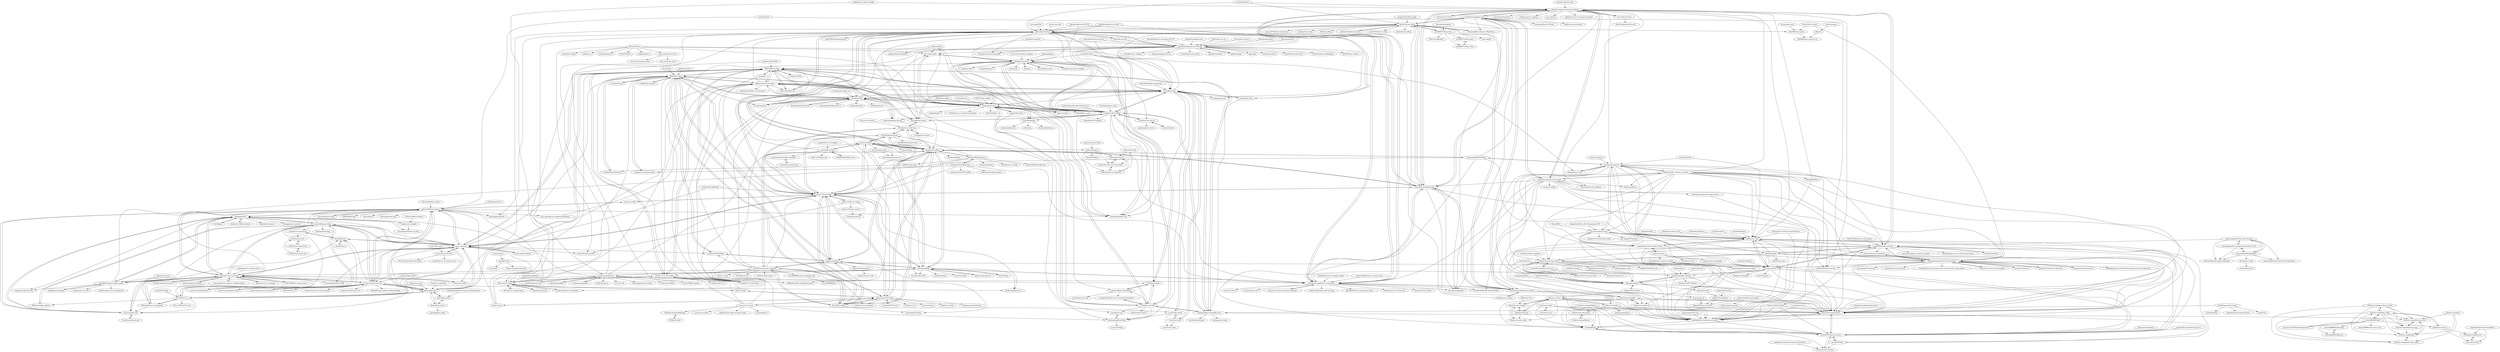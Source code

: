 digraph G {
"jaywcjlove/github-rank" -> "biaochenxuying/vue-family-mindmap" ["e"=1]
"ifzc/Shkjem" -> "Sandop/NuxtPC" ["e"=1]
"Exrick/xmall-front" -> "github1586/nuxt-bnhcp" ["e"=1]
"sequelize/sequelize-auto" -> "demopark/sequelize-docs-Zh-CN" ["e"=1]
"TaleLin/lin-cms-vue" -> "demopark/sequelize-docs-Zh-CN" ["e"=1]
"TaleLin/lin-cms-koa" -> "demopark/sequelize-docs-Zh-CN" ["e"=1]
"TaleLin/lin-cms-koa" -> "lfb/nodejs-koa-blog" ["e"=1]
"xjh22222228/tomato-work" -> "alvin0216/react-blog" ["e"=1]
"biaochenxuying/blog-react" -> "biaochenxuying/blog-react-admin"
"biaochenxuying/blog-react" -> "biaochenxuying/blog-node"
"biaochenxuying/blog-react" -> "alvin0216/react-blog"
"biaochenxuying/blog-react" -> "biaochenxuying/blog-vue-typescript"
"biaochenxuying/blog-react" -> "biaochenxuying/vue-family-mindmap"
"biaochenxuying/blog-react" -> "Nealyang/React-Express-Blog-Demo" ["e"=1]
"biaochenxuying/blog-react" -> "wanguano/Music163-React" ["e"=1]
"biaochenxuying/blog-react" -> "biaochenxuying/progress"
"biaochenxuying/blog-react" -> "biaochenxuying/awesome-books"
"biaochenxuying/blog-react" -> "biaochenxuying/blog" ["e"=1]
"biaochenxuying/blog-react" -> "landluck/react-ant-admin" ["e"=1]
"biaochenxuying/vue-family-mindmap" -> "liutao/vue2.0-source" ["e"=1]
"biaochenxuying/vue-family-mindmap" -> "vue3-club/vue3-docs"
"biaochenxuying/vue-family-mindmap" -> "biaochenxuying/awesome-books"
"biaochenxuying/vue-family-mindmap" -> "answershuto/learnVue" ["e"=1]
"biaochenxuying/vue-family-mindmap" -> "ustbhuangyi/vue-analysis" ["e"=1]
"biaochenxuying/vue-family-mindmap" -> "biaochenxuying/blog" ["e"=1]
"biaochenxuying/vue-family-mindmap" -> "qdlaoyao/css-gif"
"biaochenxuying/vue-family-mindmap" -> "biaochenxuying/blog-react"
"biaochenxuying/vue-family-mindmap" -> "biaochenxuying/blog-vue-typescript"
"biaochenxuying/vue-family-mindmap" -> "stone0090/alibaba-interview"
"biaochenxuying/vue-family-mindmap" -> "ygs-code/vue" ["e"=1]
"biaochenxuying/vue-family-mindmap" -> "qidaizhe11/vue-vuex-typescript-demo" ["e"=1]
"biaochenxuying/vue-family-mindmap" -> "azl397985856/fe-interview" ["e"=1]
"biaochenxuying/vue-family-mindmap" -> "biaochenxuying/blog-node"
"biaochenxuying/vue-family-mindmap" -> "ConardLi/awesome-coding-js" ["e"=1]
"liyunkun11/official-website" -> "Sandop/NuxtPC" ["e"=1]
"Armour/vue-typescript-admin-template" -> "biaochenxuying/blog-vue-typescript" ["e"=1]
"koajs/examples" -> "i5ting/koa-generator" ["e"=1]
"SimonZhangITer/vue-typescript-dpapp-demo" -> "jkchao/blog-admin" ["e"=1]
"mengsixing/cdfang-spider" -> "alvin0216/react-blog" ["e"=1]
"chenshenhai/koajs-design-note" -> "wunci/Koa2-blog" ["e"=1]
"guo-yu/koa-guide" -> "xiongwilee/Gracejs" ["e"=1]
"guo-yu/koa-guide" -> "i5ting/koa-generator" ["e"=1]
"DXY-F2E/api-mocker" -> "xiongwilee/Gracejs" ["e"=1]
"rendora/rendora" -> "kktjs/ssr" ["e"=1]
"MiYogurt/nodejs-shizhan" -> "warriorBrian/nuxt-blog" ["e"=1]
"cd-dongzi/vue-project" -> "cd-dongzi/vue-node-blog" ["e"=1]
"bh-lay/blog" -> "Ma63d/kov-blog" ["e"=1]
"sl1673495/vue-netease-music" -> "xuqiang521/nuxt-ssr-demo" ["e"=1]
"zhangxinxu/quiz" -> "qdlaoyao/css-gif" ["e"=1]
"dxx/react-bilibili" -> "xuqiang521/nuxt-ssr-demo" ["e"=1]
"ikcamp/koa2-tutorial" -> "wunci/Koa2-blog" ["e"=1]
"ikcamp/koa2-tutorial" -> "lfb/nodejs-koa-blog" ["e"=1]
"ikcamp/koa2-tutorial" -> "yi-ge/Koa2-API-Scaffold" ["e"=1]
"ikcamp/koa2-tutorial" -> "cd-dongzi/vue-node-blog" ["e"=1]
"ikcamp/koa2-tutorial" -> "demopark/sequelize-docs-Zh-CN" ["e"=1]
"ikcamp/koa2-tutorial" -> "Molunerfinn/vue-koa-demo" ["e"=1]
"xuqiang521/nuxt-ssr-demo" -> "github1586/nuxt-bnhcp"
"xuqiang521/nuxt-ssr-demo" -> "Sandop/NuxtPC"
"xuqiang521/nuxt-ssr-demo" -> "ChanWahFung/nuxt-juejin-project"
"xuqiang521/nuxt-ssr-demo" -> "EasyTuan/nuxt-elm"
"xuqiang521/nuxt-ssr-demo" -> "surmon-china/surmon.me"
"xuqiang521/nuxt-ssr-demo" -> "MontageD/nuxt-maopingshou"
"xuqiang521/nuxt-ssr-demo" -> "essay-org/essay"
"xuqiang521/nuxt-ssr-demo" -> "sl1673495/vue-netease-music" ["e"=1]
"xuqiang521/nuxt-ssr-demo" -> "SmallRuralDog/vue3-music" ["e"=1]
"xuqiang521/nuxt-ssr-demo" -> "dxx/react-bilibili" ["e"=1]
"xuqiang521/nuxt-ssr-demo" -> "zhaohaodang/vue-WeChat" ["e"=1]
"xuqiang521/nuxt-ssr-demo" -> "lavas-project/vue-skeleton-webpack-plugin" ["e"=1]
"xuqiang521/nuxt-ssr-demo" -> "muwoo/doubanMovie-SSR" ["e"=1]
"xuqiang521/nuxt-ssr-demo" -> "warriorBrian/nuxt-blog"
"xuqiang521/nuxt-ssr-demo" -> "lentoo/vue-cli-ssr-example" ["e"=1]
"lfb/nodejs-koa-blog" -> "wunci/Koa2-blog"
"lfb/nodejs-koa-blog" -> "chenshenhai/koa2-note" ["e"=1]
"lfb/nodejs-koa-blog" -> "demopark/sequelize-docs-Zh-CN"
"lfb/nodejs-koa-blog" -> "eshengsky/iBlog"
"lfb/nodejs-koa-blog" -> "ikcamp/koa2-tutorial" ["e"=1]
"lfb/nodejs-koa-blog" -> "biaochenxuying/blog-vue-typescript"
"lfb/nodejs-koa-blog" -> "lybenson/bilibili-vue" ["e"=1]
"lfb/nodejs-koa-blog" -> "liuxing/node-blog" ["e"=1]
"lfb/nodejs-koa-blog" -> "biaochenxuying/blog-node"
"lfb/nodejs-koa-blog" -> "TaleLin/lin-cms-koa" ["e"=1]
"lfb/nodejs-koa-blog" -> "qufei1993/Nodejs-Roadmap" ["e"=1]
"lfb/nodejs-koa-blog" -> "chyingp/nodejs-learning-guide" ["e"=1]
"lfb/nodejs-koa-blog" -> "chaohangz/vueBlog"
"lfb/nodejs-koa-blog" -> "bailicangdu/node-elm" ["e"=1]
"lfb/nodejs-koa-blog" -> "yi-ge/Koa2-API-Scaffold"
"fex-team/interview-questions" -> "HerbertKarajan/Fe-Interview-questions" ["e"=1]
"f2e-journey/f2e-journey" -> "f2e-journey/treasure"
"f2e-journey/f2e-journey" -> "qdlaoyao/css-gif"
"f2e-journey/f2e-journey" -> "jaywcjlove/FED"
"f2e-journey/f2e-journey" -> "icepy/Front-End-Develop-Guide" ["e"=1]
"f2e-journey/f2e-journey" -> "HerbertKarajan/Fe-Interview-questions"
"f2e-journey/f2e-journey" -> "yugasun/You-May-Not-Know-Vuejs"
"f2e-journey/f2e-journey" -> "dendoink/howto-make-more-money"
"f2e-journey/f2e-journey" -> "qiu-deqing/FE-learning" ["e"=1]
"f2e-journey/f2e-journey" -> "rookie125/mobile-calendar"
"f2e-journey/f2e-journey" -> "ufologist/wechat-mp-article"
"f2e-journey/f2e-journey" -> "fex-team/interview-questions" ["e"=1]
"Nealyang/React-Express-Blog-Demo" -> "alvin0216/react-blog" ["e"=1]
"woai3c/Front-end-basic-knowledge" -> "HerbertKarajan/Fe-Interview-questions" ["e"=1]
"javieraviles/node-typescript-koa-rest" -> "yi-ge/Koa2-API-Scaffold" ["e"=1]
"Sweet-KK/css-layout" -> "Kim09AI/react-juejin" ["e"=1]
"Sweet-KK/css-layout" -> "HerbertKarajan/Fe-Interview-questions" ["e"=1]
"liuxing/node-blog" -> "lfb/nodejs-koa-blog" ["e"=1]
"liuxing/node-blog" -> "wunci/Koa2-blog" ["e"=1]
"liuxing/node-blog" -> "ivonzhang/koa2-mongodb-server" ["e"=1]
"demopark/koa-docs-Zh-CN" -> "demopark/sequelize-docs-Zh-CN" ["e"=1]
"demopark/koa-docs-Zh-CN" -> "i5ting/koa-generator" ["e"=1]
"demopark/koa-docs-Zh-CN" -> "lfb/nodejs-koa-blog" ["e"=1]
"topfullstack/node-vue-moba" -> "lfb/nodejs-koa-blog" ["e"=1]
"topfullstack/node-vue-moba" -> "chaohangz/vueBlog" ["e"=1]
"topfullstack/node-vue-moba" -> "biaochenxuying/blog-node" ["e"=1]
"wunci/video-admin" -> "wunci/vue-video"
"wunci/video-admin" -> "wunci/Koa2-blog"
"wunci/video-admin" -> "wunci/react-video"
"wunci/video-admin" -> "hezhongfeng/Koa2-Blog"
"Mynameisfwk/vivo-shop" -> "github1586/nuxt-bnhcp" ["e"=1]
"MontageD/nuxt-maopingshou" -> "ITCNZ/Nuxt-ssr"
"MontageD/nuxt-maopingshou" -> "xuqiang521/nuxt-ssr-demo"
"MontageD/nuxt-maopingshou" -> "OrangeXC/n2ex"
"MontageD/nuxt-maopingshou" -> "EasyTuan/nuxt-elm"
"MontageD/nuxt-maopingshou" -> "github1586/nuxt-bnhcp"
"StudentWan/ashen-blog" -> "Ma63d/kov-blog"
"scscms/vue-scscms" -> "scscms/scs-monitor"
"scscms/vue-scscms" -> "wunci/Koa2-blog"
"scscms/vue-scscms" -> "XNAL/don-blog-backManage"
"scscms/vue-scscms" -> "sakila1012/vue-login-manage-system" ["e"=1]
"scscms/vue-scscms" -> "yin-fan/todoList"
"scscms/vue-scscms" -> "twinkle77/vue-koa2-login"
"scscms/vue-scscms" -> "wunci/video-admin"
"scscms/vue-scscms" -> "lfb/nodejs-koa-blog"
"scscms/vue-scscms" -> "alloyteamzy/vue2_blog"
"wuyawei/Vchat" -> "alvin0216/react-blog" ["e"=1]
"wuyawei/Vchat" -> "github1586/nuxt-bnhcp" ["e"=1]
"Aimee1608/myblogvue" -> "chaohangz/vueBlog"
"Aimee1608/myblogvue" -> "littlematch0123/blog-client"
"Aimee1608/myblogvue" -> "justJokee/vue-ssr-blog" ["e"=1]
"Aimee1608/myblogvue" -> "rudyxu1102/vue-blog"
"Aimee1608/myblogvue" -> "dj940212/last-blog"
"Aimee1608/myblogvue" -> "bestRenekton/taoLand"
"Aimee1608/myblogvue" -> "Aimee1608/aimeeResume"
"Aimee1608/myblogvue" -> "charlieysx/myblog" ["e"=1]
"biaochenxuying/blog-vue-typescript" -> "biaochenxuying/blog-node"
"biaochenxuying/blog-vue-typescript" -> "biaochenxuying/blog" ["e"=1]
"biaochenxuying/blog-vue-typescript" -> "Armour/vue-typescript-admin-template" ["e"=1]
"biaochenxuying/blog-vue-typescript" -> "FrontEndGitHub/FrontEndGitHub" ["e"=1]
"biaochenxuying/blog-vue-typescript" -> "biaochenxuying/blog-react"
"biaochenxuying/blog-vue-typescript" -> "lfb/nodejs-koa-blog"
"biaochenxuying/blog-vue-typescript" -> "biaochenxuying/blog-react-admin"
"biaochenxuying/blog-vue-typescript" -> "newbee-ltd/newbee-mall-vue3-app" ["e"=1]
"biaochenxuying/blog-vue-typescript" -> "eshengsky/iBlog"
"biaochenxuying/blog-vue-typescript" -> "RainManGO/vue3-composition-admin" ["e"=1]
"biaochenxuying/blog-vue-typescript" -> "buqiyuan/vite-vue3-lowcode" ["e"=1]
"biaochenxuying/blog-vue-typescript" -> "newbee-ltd/vue3-admin" ["e"=1]
"biaochenxuying/blog-vue-typescript" -> "vue3/vue3-News" ["e"=1]
"biaochenxuying/blog-vue-typescript" -> "cuixiaorui/mini-vue" ["e"=1]
"biaochenxuying/blog-vue-typescript" -> "biaochenxuying/vue-family-mindmap"
"lentoo/vue-cli-ssr-example" -> "xuqiang521/nuxt-ssr-demo" ["e"=1]
"nestcn/docs.nestjs.cn" -> "demopark/sequelize-docs-Zh-CN" ["e"=1]
"zhoushaw/Instagram" -> "fxy5869571/blog-react" ["e"=1]
"koajs/jwt" -> "i5ting/koa-generator" ["e"=1]
"YMBo/react-ele" -> "kliuj/react-ele-webapp" ["e"=1]
"chanwoood/crawl-zsxq" -> "dendoink/howto-make-more-money" ["e"=1]
"crifan/scientific_network_summary" -> "qdlaoyao/css-gif"
"crifan/scientific_network_summary" -> "dendoink/howto-make-more-money"
"crifan/scientific_network_summary" -> "f2e-journey/treasure"
"crifan/scientific_network_summary" -> "AppianZ/calendar"
"crifan/scientific_network_summary" -> "yugasun/You-May-Not-Know-Vuejs"
"crifan/scientific_network_summary" -> "HerbertKarajan/Fe-Interview-questions"
"crifan/scientific_network_summary" -> "stone0090/alibaba-interview"
"crifan/scientific_network_summary" -> "biaochenxuying/awesome-books"
"crifan/scientific_network_summary" -> "azl397985856/fe-interview" ["e"=1]
"crifan/scientific_network_summary" -> "f2e-journey/f2e-journey"
"crifan/scientific_network_summary" -> "biaochenxuying/progress"
"crifan/scientific_network_summary" -> "Mongkii/RMind" ["e"=1]
"crifan/scientific_network_summary" -> "shfshanyue/blog" ["e"=1]
"crifan/scientific_network_summary" -> "biaochenxuying/vue-family-mindmap"
"crifan/scientific_network_summary" -> "ufologist/wechat-mp-article"
"biaochenxuying/blog-react-admin" -> "biaochenxuying/blog-react"
"biaochenxuying/blog-react-admin" -> "biaochenxuying/blog-node"
"biaochenxuying/blog-react-admin" -> "alvin0216/react-blog"
"biaochenxuying/blog-react-admin" -> "ltadpoles/react-admin" ["e"=1]
"biaochenxuying/blog-react-admin" -> "biaochenxuying/blog-vue-typescript"
"biaochenxuying/blog-react-admin" -> "biaochenxuying/progress"
"biaochenxuying/blog-react-admin" -> "biaochenxuying/route"
"biaochenxuying/blog-react-admin" -> "biaochenxuying/split"
"mubaidr/vue-chrome-extension-boilerplate" -> "belaviyo/webrtc-protect" ["e"=1]
"ITCNZ/Nuxt-ssr" -> "MontageD/nuxt-maopingshou"
"ITCNZ/Nuxt-ssr" -> "warriorBrian/nuxt-blog"
"ITCNZ/Nuxt-ssr" -> "jkchao/blog-front"
"ITCNZ/Nuxt-ssr" -> "se7en-1992/5se7en.com"
"ITCNZ/Nuxt-ssr" -> "github1586/nuxt-bnhcp"
"ITCNZ/Nuxt-ssr" -> "MiYogurt/nodejs-shizhan" ["e"=1]
"ITCNZ/Nuxt-ssr" -> "EasyTuan/nuxt-elm"
"ITCNZ/Nuxt-ssr" -> "OrangeXC/n2ex"
"ITCNZ/Nuxt-ssr" -> "xuqiang521/nuxt-ssr-demo"
"emn178/js-md5" -> "muwoo/vue-meta-info" ["e"=1]
"fxy5869571/blog-react" -> "fxy5869571/blog-admin"
"fxy5869571/blog-react" -> "Echosong/ES" ["e"=1]
"fxy5869571/blog-react" -> "alvin0216/react-blog"
"fxy5869571/blog-react" -> "fxy5869571/blog-ts-koa"
"fxy5869571/blog-react" -> "vf2e/vue-boilerplate"
"wwenj/tripRecord" -> "biaochenxuying/vue-family-mindmap" ["e"=1]
"wwenj/tripRecord" -> "lfb/nodejs-koa-blog" ["e"=1]
"wwenj/tripRecord" -> "alvin0216/react-blog" ["e"=1]
"aiyuekuang/react_home" -> "yi-ge/Koa2-API-Scaffold" ["e"=1]
"gcddblue/vue-admin-webapp" -> "wsydxiangwang/Mood" ["e"=1]
"gcddblue/vue-admin-webapp" -> "biaochenxuying/vue-family-mindmap" ["e"=1]
"lanxuezaipiao/free-programming-books-zh_CN" -> "lanxuezaipiao/ReadingNotes"
"lanxuezaipiao/free-programming-books-zh_CN" -> "lanxuezaipiao/zh-google-styleguide"
"lanxuezaipiao/free-programming-books-zh_CN" -> "lanxuezaipiao/IT-Interviews-Sharing"
"Mongkii/RMind" -> "qdlaoyao/css-gif" ["e"=1]
"Mongkii/RMind" -> "biaochenxuying/vue-family-mindmap" ["e"=1]
"dxx/mango-music" -> "Kim09AI/react-juejin" ["e"=1]
"xland/redredstar" -> "f2e-journey/treasure" ["e"=1]
"xland/redredstar" -> "qdlaoyao/css-gif" ["e"=1]
"iview/iview-area" -> "iview/iview-editor" ["e"=1]
"XNAL/don-blog" -> "XNAL/don-blog-backManage"
"b3log/30-seconds-zh_CN" -> "qdlaoyao/css-gif" ["e"=1]
"littlematch0123/blog-client" -> "littlematch0123/blog-admin"
"littlematch0123/blog-client" -> "Aimee1608/myblogvue"
"littlematch0123/blog-client" -> "rudyxu1102/vue-blog"
"littlematch0123/blog-client" -> "littlematch0123/FE-booklet"
"littlematch0123/blog-client" -> "biaochenxuying/blog-vue-typescript"
"littlematch0123/blog-client" -> "jiangjiu/vue-leancloud-blog" ["e"=1]
"joye61/typescript-tutorial" -> "joye61/clxx"
"joye61/typescript-tutorial" -> "ivonzhang/koa2-mongodb-server"
"joye61/typescript-tutorial" -> "ziyi2/algorithms"
"joye61/typescript-tutorial" -> "jkchao/typescript-book-chinese" ["e"=1]
"stone0090/alibaba-interview" -> "HerbertKarajan/Fe-Interview-questions"
"stone0090/alibaba-interview" -> "GavinHwa/alibaba" ["e"=1]
"stone0090/alibaba-interview" -> "jaywcjlove/FED"
"stone0090/alibaba-interview" -> "qdlaoyao/css-gif"
"stone0090/alibaba-interview" -> "dendoink/howto-make-more-money"
"stone0090/alibaba-interview" -> "hk029/leetbook"
"stone0090/alibaba-interview" -> "biaochenxuying/progress"
"stone0090/alibaba-interview" -> "biaochenxuying/vue-family-mindmap"
"stone0090/alibaba-interview" -> "guanzhenxing/java_interview_manual" ["e"=1]
"stone0090/alibaba-interview" -> "jsondream/java-server-interview-questions" ["e"=1]
"stone0090/alibaba-interview" -> "fex-team/interview-questions" ["e"=1]
"stone0090/alibaba-interview" -> "leocoder351/data-structure"
"stone0090/alibaba-interview" -> "ufologist/wechat-mp-article"
"stone0090/alibaba-interview" -> "turoDog/KTalk"
"biaochenxuying/blog-node" -> "biaochenxuying/blog-react-admin"
"biaochenxuying/blog-node" -> "biaochenxuying/blog-react"
"biaochenxuying/blog-node" -> "biaochenxuying/blog-vue-typescript"
"biaochenxuying/blog-node" -> "alvin0216/react-blog"
"biaochenxuying/blog-node" -> "chaohangz/vueBlog"
"biaochenxuying/blog-node" -> "lfb/nodejs-koa-blog"
"biaochenxuying/blog-node" -> "rudyxu1102/vue-blog"
"biaochenxuying/blog-node" -> "biaochenxuying/progress"
"biaochenxuying/blog-node" -> "biaochenxuying/blog" ["e"=1]
"biaochenxuying/blog-node" -> "biaochenxuying/split"
"biaochenxuying/blog-node" -> "biaochenxuying/vue-family-mindmap"
"mathdroid/crop-github-images-cli" -> "leocoder351/data-structure"
"yugasun/You-May-Not-Know-Vuejs" -> "dendoink/howto-make-more-money"
"yugasun/You-May-Not-Know-Vuejs" -> "biaochenxuying/progress"
"yugasun/You-May-Not-Know-Vuejs" -> "qdlaoyao/css-gif"
"yugasun/You-May-Not-Know-Vuejs" -> "yugasun/x-chart"
"yugasun/You-May-Not-Know-Vuejs" -> "AppianZ/calendar"
"aermin/ghChat" -> "lfb/nodejs-koa-blog" ["e"=1]
"Daotin/Web" -> "f2e-journey/f2e-journey" ["e"=1]
"yugasun/x-chart" -> "yugasun/You-May-Not-Know-Vuejs"
"yugasun/x-chart" -> "DeviaVir/vue-bar" ["e"=1]
"yugasun/x-chart" -> "bensladden/vue-responsive-dash"
"yugasun/x-chart" -> "yugasun/vue-axios-plugin"
"eduosi/district" -> "biaochenxuying/progress" ["e"=1]
"eduosi/district" -> "dendoink/howto-make-more-money" ["e"=1]
"eduosi/district" -> "jaywcjlove/FED" ["e"=1]
"eduosi/district" -> "AppianZ/calendar" ["e"=1]
"cd-dongzi/vue-node-blog" -> "chaohangz/vueBlog"
"cd-dongzi/vue-node-blog" -> "bestRenekton/taoLand"
"cd-dongzi/vue-node-blog" -> "rudyxu1102/vue-blog"
"cd-dongzi/vue-node-blog" -> "ikcamp/koa2-tutorial" ["e"=1]
"cd-dongzi/vue-node-blog" -> "cd-dongzi/vue-project" ["e"=1]
"dj940212/last-blog" -> "StudentWan/ashen-blog"
"Sandop/NuxtPC" -> "xuqiang521/nuxt-ssr-demo"
"Sandop/NuxtPC" -> "Sandop/Nuxt-phone"
"Sandop/NuxtPC" -> "ifzc/Shkjem" ["e"=1]
"Sandop/NuxtPC" -> "ChanWahFung/nuxt-juejin-project"
"Sandop/NuxtPC" -> "github1586/nuxt-bnhcp"
"Sandop/NuxtPC" -> "EasyTuan/nuxt-elm"
"Sandop/NuxtPC" -> "liyunkun11/official-website" ["e"=1]
"Sandop/NuxtPC" -> "warriorBrian/nuxt-blog"
"Sandop/NuxtPC" -> "HongqingCao/v-portal-ui" ["e"=1]
"Sandop/NuxtPC" -> "shaoky/nuxt-zhengfei"
"Sandop/NuxtPC" -> "webyang-male/nuxt3-edu" ["e"=1]
"Sandop/NuxtPC" -> "essay-org/essay"
"Sandop/NuxtPC" -> "BruceFeng518/nuxt-ssr-pm2"
"queckezz/koa-views" -> "i5ting/koa-generator" ["e"=1]
"heyushuo/mpvue-shop" -> "github1586/nuxt-bnhcp" ["e"=1]
"alvin0216/react-blog" -> "biaochenxuying/blog-react"
"alvin0216/react-blog" -> "fxy5869571/blog-react"
"alvin0216/react-blog" -> "alvin0216/remix-ssr-blog"
"alvin0216/react-blog" -> "biaochenxuying/blog-react-admin"
"alvin0216/react-blog" -> "Nealyang/React-Express-Blog-Demo" ["e"=1]
"alvin0216/react-blog" -> "biaochenxuying/blog-node"
"alvin0216/react-blog" -> "faultaddr/react-blog" ["e"=1]
"alvin0216/react-blog" -> "sanyuan0704/react-cloud-music" ["e"=1]
"alvin0216/react-blog" -> "dxx/react-bilibili" ["e"=1]
"alvin0216/react-blog" -> "lfb/nodejs-koa-blog"
"alvin0216/react-blog" -> "shenghy/react_blog" ["e"=1]
"alvin0216/react-blog" -> "xjh22222228/tomato-work" ["e"=1]
"alvin0216/react-blog" -> "Kim09AI/react-juejin"
"alvin0216/react-blog" -> "wunci/Koa2-blog"
"alvin0216/react-blog" -> "MuYunyun/blog" ["e"=1]
"bestRenekton/taoLand" -> "bestRenekton/taoland-react"
"bestRenekton/taoLand" -> "chaohangz/vueBlog"
"bestRenekton/taoLand" -> "rudyxu1102/vue-blog"
"bestRenekton/taoLand" -> "cd-dongzi/vue-node-blog"
"bestRenekton/taoLand" -> "zonemeen/iBlog"
"XNAL/don-blog-backManage" -> "XNAL/don-blog"
"jkchao/blog-service" -> "jkchao/blog-front"
"jkchao/blog-service" -> "jkchao/blog-admin"
"jkchao/blog-service" -> "jiayisheji/nest-cnode" ["e"=1]
"EasyTuan/node-elm-api" -> "EasyTuan/nuxt-elm"
"aermin/vue-chat" -> "lfb/nodejs-koa-blog" ["e"=1]
"EasyTuan/nuxt-elm" -> "EasyTuan/node-elm-api"
"EasyTuan/nuxt-elm" -> "xuqiang521/nuxt-ssr-demo"
"EasyTuan/nuxt-elm" -> "Sandop/NuxtPC"
"EasyTuan/nuxt-elm" -> "github1586/nuxt-bnhcp"
"xiaoluoboding/vue-smart-widget" -> "bensladden/vue-responsive-dash"
"weirui88888/express-mongodb-node" -> "weirui88888/blog"
"zhuiyue132/local-editor" -> "dendoink/howto-make-more-money"
"zhuiyue132/local-editor" -> "leocoder351/data-structure"
"zhuiyue132/local-editor" -> "turoDog/KTalk"
"zhuiyue132/local-editor" -> "biaochenxuying/progress"
"warriorBrian/nuxt-blog" -> "ITCNZ/Nuxt-ssr"
"warriorBrian/nuxt-blog" -> "jkchao/blog-front"
"warriorBrian/nuxt-blog" -> "justyeh/nuxt.justyeh.top"
"warriorBrian/nuxt-blog" -> "MiYogurt/nodejs-shizhan" ["e"=1]
"warriorBrian/nuxt-blog" -> "xuqiang521/nuxt-ssr-demo"
"warriorBrian/nuxt-blog" -> "essay-org/essay"
"warriorBrian/nuxt-blog" -> "Weibozzz/next-blog" ["e"=1]
"warriorBrian/nuxt-blog" -> "github1586/nuxt-bnhcp"
"warriorBrian/nuxt-blog" -> "surmon-china/surmon.me"
"warriorBrian/nuxt-blog" -> "Sandop/NuxtPC"
"warriorBrian/nuxt-blog" -> "EasyTuan/nuxt-elm"
"biaochenxuying/split" -> "biaochenxuying/progress"
"biaochenxuying/split" -> "biaochenxuying/route"
"biaochenxuying/split" -> "leocoder351/data-structure"
"biaochenxuying/split" -> "turoDog/KTalk"
"biaochenxuying/split" -> "dendoink/howto-make-more-money"
"zhaoyiming0803/VueNode" -> "chaohangz/vueBlog" ["e"=1]
"zhaoyiming0803/VueNode" -> "qdlaoyao/css-gif" ["e"=1]
"zhaoyiming0803/VueNode" -> "biaochenxuying/vue-family-mindmap" ["e"=1]
"zhaoyiming0803/VueNode" -> "f2e-journey/treasure" ["e"=1]
"zhaoyiming0803/VueNode" -> "xuqiang521/nuxt-ssr-demo" ["e"=1]
"zhaoyiming0803/VueNode" -> "biaochenxuying/blog-vue-typescript" ["e"=1]
"biaochenxuying/route" -> "biaochenxuying/progress"
"biaochenxuying/route" -> "biaochenxuying/split"
"biaochenxuying/route" -> "dendoink/howto-make-more-money"
"wunci/vue-video" -> "wunci/video-admin"
"wunci/vue-video" -> "wunci/Koa2-blog"
"wunci/vue-video" -> "wunci/react-video"
"tm-fe/FlexTable" -> "belaviyo/webrtc-protect"
"tm-fe/FlexTable" -> "leocoder351/data-structure"
"tm-fe/FlexTable" -> "biaochenxuying/progress"
"iview/iview-editor" -> "iview/iview-area" ["e"=1]
"iview/iview-editor" -> "leocoder351/data-structure"
"iview/iview-editor" -> "turoDog/KTalk"
"iview/iview-editor" -> "biaochenxuying/progress"
"qdlaoyao/css-gif" -> "dendoink/howto-make-more-money"
"qdlaoyao/css-gif" -> "biaochenxuying/progress"
"qdlaoyao/css-gif" -> "biaochenxuying/split"
"qdlaoyao/css-gif" -> "biaochenxuying/route"
"qdlaoyao/css-gif" -> "f2e-journey/treasure"
"qdlaoyao/css-gif" -> "yugasun/You-May-Not-Know-Vuejs"
"qdlaoyao/css-gif" -> "stone0090/alibaba-interview"
"qdlaoyao/css-gif" -> "jaywcjlove/FED"
"qdlaoyao/css-gif" -> "leocoder351/data-structure"
"qdlaoyao/css-gif" -> "tm-fe/FlexTable"
"linguowei/blog-angular" -> "linguowei/micro-note"
"muwoo/vue-meta-info" -> "chrisvfritz/prerender-spa-plugin" ["e"=1]
"muwoo/vue-meta-info" -> "muzishuiji/vue-ins-progress-bar"
"muwoo/vue-meta-info" -> "essay-org/essay"
"jkchao/blog-admin" -> "jkchao/blog-front"
"jkchao/blog-admin" -> "jkchao/blog-service"
"essay-org/web-deploy" -> "essay-org/essay"
"kktjs/ssr" -> "Kim09AI/react-rematch-ssr"
"Kim09AI/react-juejin" -> "Kim09AI/react-rematch-ssr"
"fxy5869571/blog-ts-koa" -> "fxy5869571/blog-admin"
"dendoink/howto-make-more-money" -> "biaochenxuying/progress"
"dendoink/howto-make-more-money" -> "leocoder351/data-structure"
"dendoink/howto-make-more-money" -> "turoDog/KTalk"
"biaochenxuying/progress" -> "dendoink/howto-make-more-money"
"biaochenxuying/progress" -> "biaochenxuying/split"
"biaochenxuying/progress" -> "leocoder351/data-structure"
"vivialex/vue-imageClipper" -> "leocoder351/data-structure"
"vivialex/vue-imageClipper" -> "turoDog/KTalk"
"vivialex/vue-imageClipper" -> "biaochenxuying/progress"
"leocoder351/data-structure" -> "belaviyo/webrtc-protect"
"leocoder351/data-structure" -> "turoDog/KTalk"
"leocoder351/data-structure" -> "biaochenxuying/progress"
"leocoder351/data-structure" -> "tm-fe/FlexTable"
"fxy5869571/blog-admin" -> "fxy5869571/blog-ts-koa"
"seawind8888/Nobibi-admin" -> "seawind8888/Nobibi-api"
"zonemeen/hexo-blog" -> "zonemeen/mogu-app-vue"
"littlewin-wang/dort" -> "littlewin-wang/mufly"
"littlewin-wang/dort" -> "littlewin-wang/littlewin.server"
"littlewin-wang/dort" -> "littlewin-wang/html5_web_reader"
"seawind8888/Nobibi-api" -> "seawind8888/Nobibi-admin"
"zxuqian/html-css-examples" -> "acmenlei/next-blog" ["e"=1]
"genalhuang/genal-chat" -> "lfb/nodejs-koa-blog" ["e"=1]
"genalhuang/genal-chat" -> "wsydxiangwang/Mood" ["e"=1]
"vue3-club/vue3-docs" -> "biaochenxuying/vue-family-mindmap"
"vue3-club/vue3-docs" -> "hkc452/slamdunk-the-vue3" ["e"=1]
"likaia/chat-system" -> "ChanWahFung/nuxt-juejin-project" ["e"=1]
"acidb/mobiscroll" -> "rookie125/mobile-calendar" ["e"=1]
"gotgit/gotgithub" -> "AppianZ/calendar" ["e"=1]
"lanxuezaipiao/IT-Interviews-Sharing" -> "lanxuezaipiao/ReadingNotes"
"lanxuezaipiao/IT-Interviews-Sharing" -> "lanxuezaipiao/free-programming-books-zh_CN"
"lanxuezaipiao/IT-Interviews-Sharing" -> "lanxuezaipiao/zh-google-styleguide"
"lanxuezaipiao/IT-Interviews-Sharing" -> "lanxuezaipiao/Personal-Annual-Summaries"
"lanxuezaipiao/IT-Interviews-Sharing" -> "stone0090/alibaba-interview"
"lanxuezaipiao/ReadingNotes" -> "lanxuezaipiao/IT-Interviews-Sharing"
"lanxuezaipiao/ReadingNotes" -> "lanxuezaipiao/free-programming-books-zh_CN"
"lanxuezaipiao/ReadingNotes" -> "lanxuezaipiao/zh-google-styleguide"
"lanxuezaipiao/ReadingNotes" -> "devnan/java-study"
"lanxuezaipiao/ReadingNotes" -> "lanxuezaipiao/Personal-Annual-Summaries"
"acmenlei/next-blog" -> "zonemeen/iBlog"
"acmenlei/next-blog" -> "abcd498936590/Dart-Cms" ["e"=1]
"acmenlei/next-blog" -> "Chen-12138/blog_old"
"acmenlei/next-blog" -> "rudyxu1102/vue-blog"
"acmenlei/next-blog" -> "acmenlei/node-backend-template"
"acmenlei/next-blog" -> "lfb/nodejs-koa-blog"
"uniquemo/react-netease-music" -> "xuqiang521/nuxt-ssr-demo" ["e"=1]
"abcd498936590/Dart-Cms" -> "acmenlei/next-blog" ["e"=1]
"xiaozhu188/electron-vue-cloud-music" -> "biaochenxuying/blog-vue-typescript" ["e"=1]
"bensladden/vue-responsive-dash" -> "xiaoluoboding/vue-smart-widget"
"biaochenxuying/awesome-books" -> "biaochenxuying/vue-family-mindmap"
"biaochenxuying/awesome-books" -> "shfshanyue/blog" ["e"=1]
"biaochenxuying/awesome-books" -> "biaochenxuying/blog" ["e"=1]
"biaochenxuying/awesome-books" -> "FrontEndGitHub/FrontEndGitHub" ["e"=1]
"biaochenxuying/awesome-books" -> "biaochenxuying/blog-react"
"biaochenxuying/awesome-books" -> "azl397985856/fe-interview" ["e"=1]
"biaochenxuying/awesome-books" -> "biaochenxuying/blog-vue-typescript"
"biaochenxuying/awesome-books" -> "biaochenxuying/blog-react-admin"
"biaochenxuying/awesome-books" -> "biaochenxuying/blog-node"
"biaochenxuying/awesome-books" -> "qdlaoyao/css-gif"
"biaochenxuying/awesome-books" -> "ConardLi/awesome-coding-js" ["e"=1]
"biaochenxuying/awesome-books" -> "crifan/scientific_network_summary"
"biaochenxuying/awesome-books" -> "ruochuan12/blog" ["e"=1]
"biaochenxuying/awesome-books" -> "biaochenxuying/preferential-courses"
"biaochenxuying/awesome-books" -> "HerbertKarajan/Fe-Interview-questions"
"sanfengliao/vue-juejin" -> "ChanWahFung/nuxt-juejin-project" ["e"=1]
"ltadpoles/react-admin" -> "biaochenxuying/blog-react-admin" ["e"=1]
"ltadpoles/react-admin" -> "alvin0216/react-blog" ["e"=1]
"jserme/mahua" -> "staticfile/static" ["e"=1]
"qiheizhiya/myBlog" -> "wsydxiangwang/Mood"
"zonemeen/iBlog" -> "chaohangz/vueBlog"
"zonemeen/iBlog" -> "acmenlei/next-blog"
"zonemeen/iBlog" -> "bestRenekton/taoLand"
"zonemeen/iBlog" -> "CQBoyBrand/Personal-Blog-System"
"zonemeen/iBlog" -> "rudyxu1102/vue-blog"
"zonemeen/iBlog" -> "zonemeen/hexo-blog"
"zonemeen/iBlog" -> "zonemeen/mogu-app-vue"
"zonemeen/iBlog" -> "ekoooo/l-blog"
"zonemeen/iBlog" -> "notbucai/blog3.0"
"wsydxiangwang/Mood" -> "qiheizhiya/myBlog"
"wsydxiangwang/Mood" -> "wsydxiangwang/Note" ["e"=1]
"wsydxiangwang/Mood" -> "eshengsky/iBlog"
"wsydxiangwang/Mood" -> "genalhuang/genal-chat" ["e"=1]
"wsydxiangwang/Mood" -> "zonemeen/iBlog"
"wsydxiangwang/Mood" -> "LoeiFy/Diaspora" ["e"=1]
"wsydxiangwang/Mood" -> "wl-ui/wl-mfe" ["e"=1]
"wsydxiangwang/Mood" -> "biaochenxuying/blog-vue-typescript"
"wsydxiangwang/Mood" -> "ChanningHan/micro-juejin" ["e"=1]
"wsydxiangwang/Mood" -> "Geek-James/ddBuy" ["e"=1]
"wsydxiangwang/Mood" -> "Sandop/NuxtPC"
"wsydxiangwang/Mood" -> "yeyan1996/file-upload" ["e"=1]
"wsydxiangwang/Mood" -> "ChanWahFung/nuxt-juejin-project"
"wsydxiangwang/Mood" -> "lfb/nodejs-koa-blog"
"wsydxiangwang/Mood" -> "CQBoyBrand/Personal-Blog-System"
"notbucai/blog3.0" -> "notbucai/dot-matrix"
"notbucai/blog3.0" -> "Dwsy/NestBlog"
"notbucai/blog3.0" -> "notbucai/ts-koa-router-decorator"
"notbucai/blog3.0" -> "notbucai/audio-visualization"
"wsydxiangwang/Note" -> "wsydxiangwang/Mood" ["e"=1]
"biaochenxuying/biaochenxuying" -> "biaochenxuying/progress"
"ChanWahFung/nuxt-juejin-project" -> "xuqiang521/nuxt-ssr-demo"
"ChanWahFung/nuxt-juejin-project" -> "Sandop/NuxtPC"
"ChanWahFung/nuxt-juejin-project" -> "sanfengliao/vue-juejin" ["e"=1]
"ChanWahFung/nuxt-juejin-project" -> "github1586/nuxt-bnhcp"
"ChanWahFung/nuxt-juejin-project" -> "wangtunan/vue-mooc" ["e"=1]
"ChanWahFung/nuxt-juejin-project" -> "weizhanzhan/vue3-ts-template-h5" ["e"=1]
"ChanWahFung/nuxt-juejin-project" -> "webyang-male/nuxt3-edu" ["e"=1]
"notbucai/audio-visualization" -> "notbucai/ts-koa-router-decorator"
"notbucai/audio-visualization" -> "notbucai/dot-matrix"
"notbucai/ts-koa-router-decorator" -> "notbucai/audio-visualization"
"notbucai/ts-koa-router-decorator" -> "notbucai/dot-matrix"
"notbucai/dot-matrix" -> "notbucai/ts-koa-router-decorator"
"f2e-journey/treasure" -> "f2e-journey/f2e-journey"
"f2e-journey/treasure" -> "dendoink/howto-make-more-money"
"f2e-journey/treasure" -> "qdlaoyao/css-gif"
"f2e-journey/treasure" -> "ufologist/puer-mock" ["e"=1]
"f2e-journey/treasure" -> "ufologist/wechat-mp-article"
"f2e-journey/treasure" -> "yugasun/You-May-Not-Know-Vuejs"
"f2e-journey/treasure" -> "jaywcjlove/FED"
"f2e-journey/treasure" -> "biaochenxuying/progress"
"f2e-journey/treasure" -> "zhuiyue132/local-editor"
"f2e-journey/treasure" -> "zhaoyiming0803/VueNode" ["e"=1]
"f2e-journey/treasure" -> "AppianZ/calendar"
"f2e-journey/treasure" -> "biaochenxuying/vue-family-mindmap"
"f2e-journey/treasure" -> "hk029/leetbook"
"f2e-journey/treasure" -> "crifan/scientific_network_summary"
"f2e-journey/treasure" -> "stone0090/alibaba-interview"
"minghe/koa-book" -> "xiongwilee/Gracejs" ["e"=1]
"minghe/koa-book" -> "17koa/koa2-startkit" ["e"=1]
"GeekQiaQia/vue3.0-template-admin" -> "biaochenxuying/blog-vue-typescript" ["e"=1]
"firekylin/firekylin" -> "smallpath/blog" ["e"=1]
"nswbmw/N-club" -> "Ma63d/kov-blog" ["e"=1]
"jaywcjlove/iNotify" -> "jaywcjlove/FED" ["e"=1]
"welkinwong/nodercms" -> "eshengsky/iBlog" ["e"=1]
"itorr/q.js" -> "wikieswan/vipspa" ["e"=1]
"rookie125/mobile-calendar" -> "AppianZ/calendar"
"rookie125/mobile-calendar" -> "biaochenxuying/progress"
"rookie125/mobile-calendar" -> "dendoink/howto-make-more-money"
"rookie125/mobile-calendar" -> "zhangchen2397/calendar"
"acmenlei/node-backend-template" -> "acmenlei/vue-admin-top"
"notbucai/lowcode" -> "notbucai/dot-matrix"
"notbucai/lowcode" -> "notbucai/ts-koa-router-decorator"
"notbucai/lowcode" -> "notbucai/audio-visualization"
"biaochenxuying/preferential-courses" -> "biaochenxuying/progress"
"acmenlei/vue-admin-top" -> "acmenlei/node-backend-template"
"SmallRuralDog/vue3-music" -> "xuqiang521/nuxt-ssr-demo" ["e"=1]
"jackhutu/jackblog-api-koa" -> "Ma63d/kov-blog" ["e"=1]
"jackhutu/jackblog-api-koa" -> "Lxxyx/koa2-easy" ["e"=1]
"jackhutu/jackblog-api-koa" -> "smallpath/blog" ["e"=1]
"xfhxbb/LCalendar" -> "rookie125/mobile-calendar" ["e"=1]
"xfhxbb/LCalendar" -> "AppianZ/calendar" ["e"=1]
"michaelliao/learn-javascript" -> "demopark/sequelize-docs-Zh-CN" ["e"=1]
"michaelliao/learn-javascript" -> "wunci/Koa2-blog" ["e"=1]
"Iamlars/mobile-iamge-upload" -> "Iamlars/chooseLocation"
"Iamlars/mobile-iamge-upload" -> "AppianZ/Desert-or-Ocean"
"17koa/koa-generator-examples" -> "i5ting/koa-generator" ["e"=1]
"yunyuyuan/nuxt3-blog" -> "notbucai/blog3.0" ["e"=1]
"i5ting/koa-generator" -> "17koa/koa2-demo"
"i5ting/koa-generator" -> "guo-yu/koa-guide" ["e"=1]
"i5ting/koa-generator" -> "17koa/koa2-startkit"
"i5ting/koa-generator" -> "queckezz/koa-views" ["e"=1]
"i5ting/koa-generator" -> "ZijianHe/koa-router" ["e"=1]
"i5ting/koa-generator" -> "yi-ge/Koa2-API-Scaffold"
"i5ting/koa-generator" -> "koajs/jwt" ["e"=1]
"i5ting/koa-generator" -> "17koa/koa-generator-examples" ["e"=1]
"i5ting/koa-generator" -> "chenshenhai/koa2-note" ["e"=1]
"i5ting/koa-generator" -> "koajs/examples" ["e"=1]
"i5ting/koa-generator" -> "koajs/koa-body" ["e"=1]
"i5ting/koa-generator" -> "koajs/bodyparser" ["e"=1]
"i5ting/koa-generator" -> "xiongwilee/Gracejs"
"i5ting/koa-generator" -> "koajs/static" ["e"=1]
"i5ting/koa-generator" -> "BUPT-HJM/vue-blog"
"wikieswan/vipspa" -> "wikieswan/m-date-picker"
"wikieswan/vipspa" -> "kliuj/spa-routers"
"wikieswan/vipspa" -> "biaochenxuying/progress"
"wikieswan/vipspa" -> "pangyongsheng/spa"
"wikieswan/vipspa" -> "dendoink/howto-make-more-money"
"ahangchen/How-to-Be-A-Programmer-CN" -> "f2e-journey/f2e-journey" ["e"=1]
"livisky/liblog" -> "eshengsky/iBlog" ["e"=1]
"GavinHwa/alibaba" -> "stone0090/alibaba-interview" ["e"=1]
"ruanyf/reading-list" -> "f2e-journey/treasure" ["e"=1]
"xiongwilee/Gracejs" -> "guo-yu/koa-guide" ["e"=1]
"xiongwilee/Gracejs" -> "yi-ge/Koa2-API-Scaffold"
"xiongwilee/Gracejs" -> "smallpath/blog"
"xiongwilee/Gracejs" -> "chenshenhai/koa2-note" ["e"=1]
"xiongwilee/Gracejs" -> "i5ting/koa-generator"
"xiongwilee/Gracejs" -> "koahubjs/koahub"
"xiongwilee/Gracejs" -> "17koa/koa2-startkit"
"xiongwilee/Gracejs" -> "thinkjs/thinkjs" ["e"=1]
"xiongwilee/Gracejs" -> "minghe/koa-book" ["e"=1]
"xiongwilee/Gracejs" -> "Molunerfinn/vue-koa-demo"
"xiongwilee/Gracejs" -> "Thunf/grace-vue-webpack-boilerplate"
"xiongwilee/Gracejs" -> "doramart/DoraCMS" ["e"=1]
"xiongwilee/Gracejs" -> "koajs/examples" ["e"=1]
"xiongwilee/Gracejs" -> "alibaba/beidou" ["e"=1]
"xiongwilee/Gracejs" -> "ZijianHe/koa-router" ["e"=1]
"wssgcg1213/koa2-react-isomorphic-boilerplate" -> "17koa/koa2-startkit" ["e"=1]
"produck/svg-captcha" -> "demopark/sequelize-docs-Zh-CN" ["e"=1]
"produck/svg-captcha" -> "i5ting/koa-generator" ["e"=1]
"17koa/koa2-startkit" -> "17koa/koa2-demo"
"17koa/koa2-startkit" -> "yi-ge/Koa2-API-Scaffold"
"17koa/koa2-startkit" -> "Lxxyx/koa2-easy"
"17koa/koa2-startkit" -> "wssgcg1213/koa2-react-isomorphic-boilerplate" ["e"=1]
"17koa/koa2-startkit" -> "i5ting/koa-generator"
"17koa/koa2-startkit" -> "superalsrk/koa2-boilerplate"
"17koa/koa2-startkit" -> "xiongwilee/Gracejs"
"17koa/koa2-startkit" -> "hezhongfeng/Koa2-Blog"
"17koa/koa2-startkit" -> "ivonzhang/koa2-mongodb-server"
"17koa/koa2-startkit" -> "babeliao/koa2-starter"
"NEIAPI/nei-toolkit" -> "xiongwilee/Gracejs" ["e"=1]
"eshengsky/iBlog" -> "lfb/nodejs-koa-blog"
"eshengsky/iBlog" -> "doramart/DoraCMS" ["e"=1]
"eshengsky/iBlog" -> "biaochenxuying/blog-vue-typescript"
"eshengsky/iBlog" -> "jackhutu/jackblog-vue" ["e"=1]
"eshengsky/iBlog" -> "rudyxu1102/vue-blog"
"eshengsky/iBlog" -> "chaohangz/vueBlog"
"eshengsky/iBlog" -> "livisky/liblog" ["e"=1]
"eshengsky/iBlog" -> "welkinwong/nodercms" ["e"=1]
"eshengsky/iBlog" -> "linguowei/myblog"
"eshengsky/iBlog" -> "wsydxiangwang/Mood"
"eshengsky/iBlog" -> "cnodejs/nodeclub" ["e"=1]
"eshengsky/iBlog" -> "arterli/CmsWing" ["e"=1]
"eshengsky/iBlog" -> "xuqiang521/nuxt-ssr-demo"
"eshengsky/iBlog" -> "zonemeen/iBlog"
"eshengsky/iBlog" -> "surmon-china/surmon.me"
"17koa/koa2-demo" -> "i5ting/koa-generator"
"17koa/koa2-demo" -> "17koa/koa2-startkit"
"17koa/koa2-demo" -> "superalsrk/koa2-boilerplate"
"surmon-china/nodepress" -> "surmon-china/surmon.me" ["e"=1]
"jaywcjlove/FED" -> "dendoink/howto-make-more-money"
"jaywcjlove/FED" -> "stone0090/alibaba-interview"
"jaywcjlove/FED" -> "Hulkye/FrontEndNav" ["e"=1]
"jaywcjlove/FED" -> "biaochenxuying/progress"
"jaywcjlove/FED" -> "qdlaoyao/css-gif"
"jaywcjlove/FED" -> "leocoder351/data-structure"
"jaywcjlove/FED" -> "turoDog/KTalk"
"jaywcjlove/FED" -> "AppianZ/calendar"
"jaywcjlove/FED" -> "ChenViVi/portal" ["e"=1]
"jaywcjlove/FED" -> "rookie125/mobile-calendar"
"xfhxbb/LArea" -> "rookie125/mobile-calendar" ["e"=1]
"hk029/leetbook" -> "dendoink/howto-make-more-money"
"hk029/leetbook" -> "stone0090/alibaba-interview"
"hk029/leetbook" -> "biaochenxuying/progress"
"hk029/leetbook" -> "qdlaoyao/css-gif"
"hk029/leetbook" -> "jaywcjlove/FED"
"hk029/leetbook" -> "leocoder351/data-structure"
"hk029/leetbook" -> "hk029/front-end"
"hk029/leetbook" -> "AppianZ/calendar"
"hk029/leetbook" -> "ufologist/wechat-mp-article"
"Neveryu/official-website" -> "shaoky/nuxt-zhengfei" ["e"=1]
"AppianZ/Close2Vue" -> "AppianZ/Close2React"
"devnan/java-study" -> "devnan/interview"
"Lxxyx/koa2-easy" -> "hezhongfeng/Koa2-Blog"
"wikieswan/m-date-picker" -> "wikieswan/smartRouter"
"wikieswan/smartRouter" -> "wikieswan/m-date-picker"
"surmon-china/surmon.me" -> "surmon-china/nodepress" ["e"=1]
"surmon-china/surmon.me" -> "github1586/nuxt-bnhcp"
"surmon-china/surmon.me" -> "essay-org/essay"
"surmon-china/surmon.me" -> "xuqiang521/nuxt-ssr-demo"
"surmon-china/surmon.me" -> "surmon-china/angular-admin" ["e"=1]
"surmon-china/surmon.me" -> "surmon-china/surmon.me.native" ["e"=1]
"surmon-china/surmon.me" -> "jkchao/blog-front"
"surmon-china/surmon.me" -> "jackhutu/jackblog-vue" ["e"=1]
"surmon-china/surmon.me" -> "OrangeXC/n2ex"
"surmon-china/surmon.me" -> "EasyTuan/nuxt-elm"
"surmon-china/surmon.me" -> "nuxt/website-v2" ["e"=1]
"surmon-china/surmon.me" -> "warriorBrian/nuxt-blog"
"surmon-china/surmon.me" -> "surmon-china/vue-awesome-swiper" ["e"=1]
"surmon-china/surmon.me" -> "vuejs/vue-hackernews-2.0" ["e"=1]
"surmon-china/surmon.me" -> "ElemeFE/page-skeleton-webpack-plugin" ["e"=1]
"superalsrk/koa2-boilerplate" -> "17koa/koa2-demo"
"superalsrk/koa2-boilerplate" -> "rusty1s/koa2-rest-api" ["e"=1]
"superalsrk/koa2-boilerplate" -> "wssgcg1213/koa2-react-isomorphic-boilerplate" ["e"=1]
"Ovilia/ovilia.github.io" -> "qdlaoyao/css-gif" ["e"=1]
"fengyuanchen/pickerjs" -> "leocoder351/data-structure" ["e"=1]
"smallpath/blog" -> "Ma63d/kov-blog"
"smallpath/blog" -> "xiongwilee/Gracejs"
"smallpath/blog" -> "twinkle77/vue-koa2-blog"
"smallpath/blog" -> "hezhongfeng/Koa2-Blog"
"smallpath/blog" -> "smallpath/psnine" ["e"=1]
"smallpath/blog" -> "lincenying/mmf-blog-vue2" ["e"=1]
"smallpath/blog" -> "k-dylan/easyclub" ["e"=1]
"smallpath/blog" -> "yi-ge/Koa2-API-Scaffold"
"smallpath/blog" -> "firekylin/firekylin" ["e"=1]
"smallpath/blog" -> "wunci/Koa2-blog"
"smallpath/blog" -> "BUPT-HJM/vue-blog"
"smallpath/blog" -> "jackhutu/jackblog-api-koa" ["e"=1]
"smallpath/blog" -> "Molunerfinn/vue-koa-demo"
"smallpath/blog" -> "guo-yu/koa-guide" ["e"=1]
"smallpath/blog" -> "lincenying/mmf-blog-vue2-ssr" ["e"=1]
"ufologist/wechat-mp-article" -> "BPteach/CM310-Exercise-Files"
"ufologist/wechat-mp-article" -> "dendoink/howto-make-more-money"
"ufologist/wechat-mp-article" -> "huanxi007/markdown-here-css"
"ufologist/wechat-mp-article" -> "bigfa/hugo-theme-puma" ["e"=1]
"ufologist/wechat-mp-article" -> "leocoder351/data-structure"
"ufologist/wechat-mp-article" -> "yinqinlong/php-videos" ["e"=1]
"ufologist/wechat-mp-article" -> "biaochenxuying/progress"
"ufologist/wechat-mp-article" -> "hank583746309/wmusic" ["e"=1]
"shaoky/nuxt-zhengfei" -> "BruceFeng518/nuxt-ssr-pm2"
"Ma63d/kov-blog" -> "BUPT-HJM/vue-blog"
"Ma63d/kov-blog" -> "StudentWan/ashen-blog"
"Ma63d/kov-blog" -> "smallpath/blog"
"Ma63d/kov-blog" -> "linguowei/myblog"
"Ma63d/kov-blog" -> "jackhutu/jackblog-api-koa" ["e"=1]
"Ma63d/kov-blog" -> "twinkle77/vue-koa2-blog"
"Ma63d/kov-blog" -> "Molunerfinn/vue-koa-demo"
"Ma63d/kov-blog" -> "jiangjiu/vue-leancloud-blog" ["e"=1]
"Ma63d/kov-blog" -> "Ma63d/vue-analysis" ["e"=1]
"Ma63d/kov-blog" -> "nswbmw/N-club" ["e"=1]
"Ma63d/kov-blog" -> "elva2596/vueBlog"
"Ma63d/kov-blog" -> "ciqulover/CMS-of-Blog" ["e"=1]
"Ma63d/kov-blog" -> "twinkle77/vue-koa2-login"
"Ma63d/kov-blog" -> "k-dylan/easyclub" ["e"=1]
"Ma63d/kov-blog" -> "rudyxu1102/vue-blog"
"ufologist/puer-mock" -> "f2e-journey/treasure" ["e"=1]
"ciqulover/CMS-of-Blog" -> "linguowei/myblog" ["e"=1]
"ciqulover/CMS-of-Blog" -> "Ma63d/kov-blog" ["e"=1]
"AppianZ/multi-picker" -> "AppianZ/calendar" ["e"=1]
"AppianZ/multi-picker" -> "kliuj/spa-routers" ["e"=1]
"AppianZ/multi-picker" -> "moyus/sparrow" ["e"=1]
"embbnux/kails" -> "superalsrk/koa2-boilerplate"
"embbnux/kails" -> "xiongwilee/Gracejs"
"embbnux/kails" -> "geekplux/koa2-boilerplate" ["e"=1]
"embbnux/kails" -> "guo-yu/koa-guide" ["e"=1]
"embbnux/kails" -> "koahubjs/koahub"
"embbnux/kails" -> "k-dylan/easyclub" ["e"=1]
"damonare/Sorts" -> "qdlaoyao/css-gif"
"jiangjiu/vue-leancloud-blog" -> "Ma63d/kov-blog" ["e"=1]
"lincenying/mmf-blog-vue2" -> "smallpath/blog" ["e"=1]
"surmon-china/angular-admin" -> "surmon-china/surmon.me" ["e"=1]
"moyus/sparrow" -> "AppianZ/Desert-or-Ocean"
"koahubjs/koahub" -> "koahubjs/koahub-cli"
"koahubjs/koahub" -> "calidion/vig" ["e"=1]
"koahubjs/koahub" -> "doodooke/doodoo.js"
"koahubjs/koahub" -> "xiongwilee/Gracejs"
"littlewin-wang/hexo-theme-casual" -> "littlewin-wang/mufly"
"littlewin-wang/hexo-theme-casual" -> "littlewin-wang/littlewin.server"
"littlewin-wang/hexo-theme-casual" -> "littlewin-wang/littlewin.wang"
"littlewin-wang/hexo-theme-casual" -> "littlewin-wang/html5_web_reader"
"littlewin-wang/hexo-theme-casual" -> "littlewin-wang/Zhihu_Daily"
"hezhongfeng/Koa2-Blog" -> "Lxxyx/koa2-easy"
"hezhongfeng/Koa2-Blog" -> "mosaic101/blog"
"kliuj/react-native-joke" -> "kliuj/react-ele-webapp"
"littlewin-wang/html5_web_reader" -> "littlewin-wang/mufly"
"BUPT-HJM/vue-blog" -> "Ma63d/kov-blog"
"BUPT-HJM/vue-blog" -> "ivonzhang/koa2-mongodb-server"
"BUPT-HJM/vue-blog" -> "Molunerfinn/vue-koa-demo"
"BUPT-HJM/vue-blog" -> "twinkle77/vue-koa2-login"
"BUPT-HJM/vue-blog" -> "jkchao/blog-front"
"BUPT-HJM/vue-blog" -> "twinkle77/vue-koa2-blog"
"BUPT-HJM/vue-blog" -> "xiaobinwu/Wuji" ["e"=1]
"BUPT-HJM/vue-blog" -> "ericjjj/vms" ["e"=1]
"BUPT-HJM/vue-blog" -> "essay-org/essay"
"BUPT-HJM/vue-blog" -> "rudyxu1102/vue-blog"
"BUPT-HJM/vue-blog" -> "elva2596/vueBlog"
"BUPT-HJM/vue-blog" -> "lybenson/bilibili-vue" ["e"=1]
"BUPT-HJM/vue-blog" -> "hezhongfeng/Koa2-Blog"
"BUPT-HJM/vue-blog" -> "smallpath/blog"
"BUPT-HJM/vue-blog" -> "yi-ge/Koa2-API-Scaffold"
"lybenson/bilibili-vue" -> "lfb/nodejs-koa-blog" ["e"=1]
"lybenson/bilibili-vue" -> "BUPT-HJM/vue-blog" ["e"=1]
"befinal/node-tenpay" -> "demopark/sequelize-docs-Zh-CN" ["e"=1]
"ecmadao/hacknical" -> "qdlaoyao/css-gif" ["e"=1]
"HerbertKarajan/Fe-Interview-questions" -> "huruji/FE-Interview" ["e"=1]
"HerbertKarajan/Fe-Interview-questions" -> "poetries/FE-Interview-Questions" ["e"=1]
"HerbertKarajan/Fe-Interview-questions" -> "stone0090/alibaba-interview"
"HerbertKarajan/Fe-Interview-questions" -> "jirengu/frontend-interview" ["e"=1]
"HerbertKarajan/Fe-Interview-questions" -> "fex-team/interview-questions" ["e"=1]
"HerbertKarajan/Fe-Interview-questions" -> "azl397985856/fe-interview" ["e"=1]
"HerbertKarajan/Fe-Interview-questions" -> "paddingme/Front-end-Web-Development-Interview-Question" ["e"=1]
"HerbertKarajan/Fe-Interview-questions" -> "qdlaoyao/css-gif"
"HerbertKarajan/Fe-Interview-questions" -> "qiu-deqing/FE-interview" ["e"=1]
"HerbertKarajan/Fe-Interview-questions" -> "woai3c/Front-end-basic-knowledge" ["e"=1]
"HerbertKarajan/Fe-Interview-questions" -> "dendoink/howto-make-more-money"
"HerbertKarajan/Fe-Interview-questions" -> "nieyafei/front-end-interview" ["e"=1]
"HerbertKarajan/Fe-Interview-questions" -> "bearofbear/Front-end-questions-to-the-interview-stage-master" ["e"=1]
"HerbertKarajan/Fe-Interview-questions" -> "jaywcjlove/FED"
"HerbertKarajan/Fe-Interview-questions" -> "biaochenxuying/progress"
"F-loat/vue-simplemde" -> "jkchao/blog-front" ["e"=1]
"flute/echarts3-chinese-map-drill-down" -> "dendoink/howto-make-more-money" ["e"=1]
"flute/echarts3-chinese-map-drill-down" -> "qdlaoyao/css-gif" ["e"=1]
"ElemeFE/restc" -> "ElemeFE/cooking" ["e"=1]
"ElemeFE/restc" -> "lzxb/flex.css" ["e"=1]
"ElemeFE/restc" -> "ElemeFE/node-practice" ["e"=1]
"ElemeFE/restc" -> "midwayjs/pandora" ["e"=1]
"ElemeFE/restc" -> "ufologist/puer-mock" ["e"=1]
"ElemeFE/restc" -> "xiongwilee/Gracejs"
"ElemeFE/restc" -> "ElemeFE/bowl"
"ElemeFE/restc" -> "luojilab/radon-ui" ["e"=1]
"ElemeFE/restc" -> "guo-yu/koa-guide" ["e"=1]
"ElemeFE/restc" -> "easy-mock/easy-mock-cli"
"yi-ge/Koa2-API-Scaffold" -> "17koa/koa2-startkit"
"yi-ge/Koa2-API-Scaffold" -> "sessionboy/sinn-server"
"yi-ge/Koa2-API-Scaffold" -> "xiongwilee/Gracejs"
"yi-ge/Koa2-API-Scaffold" -> "i5ting/koa-generator"
"yi-ge/Koa2-API-Scaffold" -> "wunci/Koa2-blog"
"yi-ge/Koa2-API-Scaffold" -> "yzijun/koa2-API-template"
"yi-ge/Koa2-API-Scaffold" -> "chenshenhai/koa2-note" ["e"=1]
"yi-ge/Koa2-API-Scaffold" -> "ivonzhang/koa2-mongodb-server"
"yi-ge/Koa2-API-Scaffold" -> "smallpath/blog"
"yi-ge/Koa2-API-Scaffold" -> "ikcamp/koa2-tutorial" ["e"=1]
"yi-ge/Koa2-API-Scaffold" -> "BUPT-HJM/vue-blog"
"yi-ge/Koa2-API-Scaffold" -> "jackhutu/jackblog-api-koa" ["e"=1]
"yi-ge/Koa2-API-Scaffold" -> "17koa/koa2-demo"
"yi-ge/Koa2-API-Scaffold" -> "demopark/sequelize-docs-Zh-CN"
"yi-ge/Koa2-API-Scaffold" -> "koahubjs/koahub"
"eggjs/examples" -> "demopark/sequelize-docs-Zh-CN" ["e"=1]
"seawind8888/Nobibi" -> "littlewin-wang/Zhihu_Daily"
"seawind8888/Nobibi" -> "seawind8888/react-native-v2ex" ["e"=1]
"seawind8888/Nobibi" -> "seawind8888/Nobibi-admin"
"seawind8888/Nobibi" -> "Assuner-Lee/LPDQuoteImagesView"
"seawind8888/Nobibi" -> "seawind8888/Nobibi-api"
"seawind8888/Nobibi" -> "yedf2/micro-service"
"jirengu/frontend-interview" -> "HerbertKarajan/Fe-Interview-questions" ["e"=1]
"linguowei/myblog" -> "elva2596/vueBlog"
"linguowei/myblog" -> "chaohangz/vueBlog"
"linguowei/myblog" -> "linguowei/blog-angular"
"linguowei/myblog" -> "Ma63d/kov-blog"
"linguowei/myblog" -> "ciqulover/CMS-of-Blog" ["e"=1]
"linguowei/myblog" -> "rudyxu1102/vue-blog"
"linguowei/myblog" -> "CommanderXL/x-blog"
"linguowei/myblog" -> "xrr2016/vue-express-mongodb"
"linguowei/myblog" -> "eshengsky/iBlog"
"ruanyf/survivor" -> "biaochenxuying/progress" ["e"=1]
"ruanyf/survivor" -> "dendoink/howto-make-more-money" ["e"=1]
"yedf2/micro-service" -> "littlewin-wang/Zhihu_Daily"
"yedf2/micro-service" -> "Tuccuay/encodify"
"yedf2/micro-service" -> "Fireflyi/java-httpService"
"k55k32/cms-admin-end" -> "k55k32/cms-admin-front"
"k55k32/cms-admin-end" -> "k55k32/cms-front"
"hieeyh/tong2-family" -> "ykloveyxk/vue-login" ["e"=1]
"xiaobinwu/Wuji" -> "BUPT-HJM/vue-blog" ["e"=1]
"BPteach/CM310-Exercise-Files" -> "ufologist/wechat-mp-article"
"k55k32/cms-front" -> "k55k32/cms-admin-front"
"Molunerfinn/vue-koa-demo" -> "BUPT-HJM/vue-blog"
"Molunerfinn/vue-koa-demo" -> "wunci/Koa2-blog"
"Molunerfinn/vue-koa-demo" -> "Ma63d/kov-blog"
"Molunerfinn/vue-koa-demo" -> "twinkle77/vue-koa2-login"
"Molunerfinn/vue-koa-demo" -> "xiongwilee/Gracejs"
"Molunerfinn/vue-koa-demo" -> "smallpath/blog"
"Molunerfinn/vue-koa-demo" -> "ikcamp/koa2-tutorial" ["e"=1]
"Molunerfinn/vue-koa-demo" -> "lybenson/bilibili-vue" ["e"=1]
"Molunerfinn/vue-koa-demo" -> "chenshenhai/koa2-note" ["e"=1]
"Molunerfinn/vue-koa-demo" -> "yi-ge/Koa2-API-Scaffold"
"Molunerfinn/vue-koa-demo" -> "twinkle77/vue-koa2-blog"
"Molunerfinn/vue-koa-demo" -> "ykloveyxk/vue-login"
"Molunerfinn/vue-koa-demo" -> "lfb/nodejs-koa-blog"
"Molunerfinn/vue-koa-demo" -> "johndatserakis/koa-vue-notes-api" ["e"=1]
"Molunerfinn/vue-koa-demo" -> "essay-org/essay"
"AppianZ/resume" -> "AppianZ/Close2React"
"AppianZ/Close2React" -> "AppianZ/Desert-or-Ocean"
"kliuj/spa-routers" -> "kliuj/react-native-joke"
"kliuj/spa-routers" -> "kliuj/react-ele-webapp"
"kliuj/spa-routers" -> "kliuj/local-ajax-api"
"kliuj/spa-routers" -> "wikieswan/vipspa"
"kliuj/spa-routers" -> "biaochenxuying/progress"
"kliuj/spa-routers" -> "dendoink/howto-make-more-money"
"littlewin-wang/Zhihu_Daily" -> "yedf2/micro-service"
"littlewin-wang/Zhihu_Daily" -> "littlewin-wang/mufly"
"littlewin-wang/Zhihu_Daily" -> "littlewin-wang/littlewin.server"
"littlewin-wang/Zhihu_Daily" -> "littlewin-wang/hexo-theme-casual"
"littlewin-wang/Zhihu_Daily" -> "littlewin-wang/html5_web_reader"
"littlewin-wang/Zhihu_Daily" -> "littlewin-wang/littlewin.wang"
"littlewin-wang/Zhihu_Daily" -> "seawind8888/Nobibi"
"Assuner-Lee/LPDQuoteImagesView" -> "littlewin-wang/Zhihu_Daily"
"k55k32/cms-admin-front" -> "k55k32/cms-front"
"k55k32/cms-admin-front" -> "k55k32/cms-admin-end"
"kliuj/local-ajax-api" -> "kliuj/react-native-joke"
"kliuj/local-ajax-api" -> "kliuj/react-ele-webapp"
"kliuj/local-ajax-api" -> "kliuj/spa-routers"
"wapchief/android-CollectionDemo" -> "Tuccuay/encodify"
"wapchief/android-CollectionDemo" -> "Fireflyi/java-httpService"
"Tuccuay/encodify" -> "Fireflyi/java-httpService"
"Fireflyi/java-httpService" -> "Tuccuay/encodify"
"doterlin/vue-example-login" -> "ykloveyxk/vue-login" ["e"=1]
"zhaohaodang/vue-WeChat" -> "xuqiang521/nuxt-ssr-demo" ["e"=1]
"liutao/vue2.0-source" -> "biaochenxuying/vue-family-mindmap" ["e"=1]
"mgcrea/node-xlsx" -> "demopark/sequelize-docs-Zh-CN" ["e"=1]
"Selvin11/login" -> "ykloveyxk/vue-login" ["e"=1]
"Selvin11/login" -> "twinkle77/vue-koa2-login" ["e"=1]
"Selvin11/login" -> "alloyteamzy/vue2_blog" ["e"=1]
"poetries/FE-Interview-Questions" -> "HerbertKarajan/Fe-Interview-questions" ["e"=1]
"ykloveyxk/vue-login" -> "Selvin11/login" ["e"=1]
"ykloveyxk/vue-login" -> "twinkle77/vue-koa2-login"
"ykloveyxk/vue-login" -> "superman66/vue-axios-github" ["e"=1]
"ykloveyxk/vue-login" -> "doterlin/vue-example-login" ["e"=1]
"ykloveyxk/vue-login" -> "hieeyh/tong2-family" ["e"=1]
"ykloveyxk/vue-login" -> "Ma63d/kov-blog"
"easy-team/egg-vue-webpack-boilerplate" -> "demopark/sequelize-docs-Zh-CN" ["e"=1]
"Ma63d/vue-analysis" -> "Ma63d/kov-blog" ["e"=1]
"sessionboy/sinn-server" -> "sessionboy/sinn"
"sessionboy/sinn-server" -> "yi-ge/Koa2-API-Scaffold"
"sessionboy/sinn-server" -> "yujintang/koa2-server"
"nuxt/example-auth0" -> "jkchao/blog-front" ["e"=1]
"nuxt/example-auth0" -> "surmon-china/surmon.me" ["e"=1]
"demopark/electron-api-demos-Zh_CN" -> "demopark/sequelize-docs-Zh-CN" ["e"=1]
"AppianZ/calendar" -> "dendoink/howto-make-more-money"
"AppianZ/calendar" -> "AppianZ/multi-picker" ["e"=1]
"AppianZ/calendar" -> "AppianZ/resume"
"AppianZ/calendar" -> "biaochenxuying/progress"
"AppianZ/calendar" -> "rookie125/mobile-calendar"
"shenghy/jspangAdmin" -> "ykloveyxk/vue-login" ["e"=1]
"xrr2016/vue-express-mongodb" -> "elva2596/vueBlog"
"xrr2016/vue-express-mongodb" -> "alloyteamzy/vue2_blog"
"xrr2016/vue-express-mongodb" -> "linguowei/myblog"
"xrr2016/vue-express-mongodb" -> "canfoo/vue2.0-taopiaopiao" ["e"=1]
"xrr2016/vue-express-mongodb" -> "chaohangz/vueBlog"
"xrr2016/vue-express-mongodb" -> "weirui88888/express-mongodb-node"
"xrr2016/vue-express-mongodb" -> "smallpath/blog"
"xrr2016/vue-express-mongodb" -> "ciqulover/CMS-of-Blog" ["e"=1]
"xrr2016/vue-express-mongodb" -> "twinkle77/vue-koa2-login"
"xrr2016/vue-express-mongodb" -> "rudyxu1102/vue-blog"
"xrr2016/vue-express-mongodb" -> "lzxb/vue-cnode" ["e"=1]
"xrr2016/vue-express-mongodb" -> "Molunerfinn/vue-koa-demo"
"xrr2016/vue-express-mongodb" -> "TIGERB/easy-vue" ["e"=1]
"xrr2016/vue-express-mongodb" -> "walleeeee/daily-zhihu" ["e"=1]
"xrr2016/vue-express-mongodb" -> "superman66/vue-axios-github" ["e"=1]
"chaohangz/vueBlog" -> "rudyxu1102/vue-blog"
"chaohangz/vueBlog" -> "linguowei/myblog"
"chaohangz/vueBlog" -> "bestRenekton/taoLand"
"chaohangz/vueBlog" -> "zonemeen/iBlog"
"chaohangz/vueBlog" -> "cd-dongzi/vue-node-blog"
"chaohangz/vueBlog" -> "biaochenxuying/blog-node"
"chaohangz/vueBlog" -> "elva2596/vueBlog"
"chaohangz/vueBlog" -> "eshengsky/iBlog"
"chaohangz/vueBlog" -> "lfb/nodejs-koa-blog"
"chaohangz/vueBlog" -> "zhaoyiming0803/VueNode" ["e"=1]
"chaohangz/vueBlog" -> "alloyteamzy/vue2_blog"
"chaohangz/vueBlog" -> "xrr2016/vue-express-mongodb"
"chaohangz/vueBlog" -> "daoket/nodeblog"
"chaohangz/vueBlog" -> "Aimee1608/myblogvue"
"chaohangz/vueBlog" -> "biaochenxuying/blog-vue-typescript"
"sessionboy/sinn" -> "sessionboy/sinn-server"
"barretlee/online-markdown" -> "ufologist/wechat-mp-article" ["e"=1]
"chjw8016/alibaba-java-style-guide" -> "stone0090/alibaba-interview"
"ericjjj/vms" -> "BUPT-HJM/vue-blog" ["e"=1]
"ericjjj/vms" -> "linguowei/myblog" ["e"=1]
"sls-admin/sls-admin-vue" -> "smallpath/blog" ["e"=1]
"clarkdo/hare" -> "OrangeXC/n2ex"
"huangche007/vue-jd" -> "alloyteamzy/vue2_blog" ["e"=1]
"surmon-china/surmon.me.native" -> "surmon-china/surmon.me" ["e"=1]
"elva2596/vueBlog" -> "linguowei/myblog"
"elva2596/vueBlog" -> "xrr2016/vue-express-mongodb"
"elva2596/vueBlog" -> "Ma63d/kov-blog"
"elva2596/vueBlog" -> "rudyxu1102/vue-blog"
"elva2596/vueBlog" -> "BUPT-HJM/vue-blog"
"elva2596/vueBlog" -> "chaohangz/vueBlog"
"elva2596/vueBlog" -> "CommanderXL/x-blog"
"elva2596/vueBlog" -> "alloyteamzy/vue2_blog"
"nuxt-community/koa-template" -> "i5ting/koa-generator" ["e"=1]
"huanxi007/markdown-here-css" -> "ufologist/wechat-mp-article"
"huanxi007/markdown-here-css" -> "BPteach/CM310-Exercise-Files"
"huanxi007/markdown-here-css" -> "wecatch/markdown-css"
"kliuj/react-ele-webapp" -> "kliuj/react-native-joke"
"kliuj/react-ele-webapp" -> "kliuj/spa-routers"
"kliuj/react-ele-webapp" -> "kliuj/local-ajax-api"
"jkchao/vue-emoji" -> "jkchao/blog-front" ["e"=1]
"rudyxu1102/vue-blog" -> "chaohangz/vueBlog"
"rudyxu1102/vue-blog" -> "bestRenekton/taoLand"
"rudyxu1102/vue-blog" -> "alloyteamzy/vue2_blog"
"rudyxu1102/vue-blog" -> "cd-dongzi/vue-node-blog"
"rudyxu1102/vue-blog" -> "zonemeen/iBlog"
"rudyxu1102/vue-blog" -> "BUPT-HJM/vue-blog"
"rudyxu1102/vue-blog" -> "elva2596/vueBlog"
"rudyxu1102/vue-blog" -> "linguowei/myblog"
"rudyxu1102/vue-blog" -> "essay-org/essay"
"rudyxu1102/vue-blog" -> "eshengsky/iBlog"
"rudyxu1102/vue-blog" -> "yucccc/vue-mall" ["e"=1]
"rudyxu1102/vue-blog" -> "Ma63d/kov-blog"
"rudyxu1102/vue-blog" -> "rudyxu1102/cross-origin"
"rudyxu1102/vue-blog" -> "jackhutu/jackblog-vue" ["e"=1]
"rudyxu1102/vue-blog" -> "biaochenxuying/blog-node"
"ivonzhang/koa2-mongodb-server" -> "BUPT-HJM/vue-blog"
"ivonzhang/koa2-mongodb-server" -> "linwalker/node-login"
"ivonzhang/koa2-mongodb-server" -> "yi-ge/Koa2-API-Scaffold"
"ivonzhang/koa2-mongodb-server" -> "17koa/koa2-startkit"
"ivonzhang/koa2-mongodb-server" -> "stzhongjie/vue-login"
"ivonzhang/koa2-mongodb-server" -> "wunci/Koa2-blog"
"ivonzhang/koa2-mongodb-server" -> "littlewin-wang/littlewin.server"
"littlewin-wang/mufly" -> "littlewin-wang/littlewin.server"
"littlewin-wang/mufly" -> "littlewin-wang/html5_web_reader"
"belaviyo/webrtc-protect" -> "leocoder351/data-structure"
"demopark/sequelize-docs-Zh-CN" -> "chenshenhai/koa2-note" ["e"=1]
"demopark/sequelize-docs-Zh-CN" -> "eggjs/egg" ["e"=1]
"demopark/sequelize-docs-Zh-CN" -> "eggjs/examples" ["e"=1]
"demopark/sequelize-docs-Zh-CN" -> "lfb/nodejs-koa-blog"
"demopark/sequelize-docs-Zh-CN" -> "midwayjs/midway" ["e"=1]
"demopark/sequelize-docs-Zh-CN" -> "ElemeFE/node-interview" ["e"=1]
"demopark/sequelize-docs-Zh-CN" -> "chyingp/nodejs-learning-guide" ["e"=1]
"demopark/sequelize-docs-Zh-CN" -> "nswbmw/node-in-debugging" ["e"=1]
"demopark/sequelize-docs-Zh-CN" -> "cnodejs/egg-cnode" ["e"=1]
"demopark/sequelize-docs-Zh-CN" -> "hyj1991/easy-monitor" ["e"=1]
"demopark/sequelize-docs-Zh-CN" -> "yiminghe/async-validator" ["e"=1]
"demopark/sequelize-docs-Zh-CN" -> "guo-yu/koa-guide" ["e"=1]
"demopark/sequelize-docs-Zh-CN" -> "zhangyuang/egg-react-ssr" ["e"=1]
"demopark/sequelize-docs-Zh-CN" -> "xcatliu/typescript-tutorial" ["e"=1]
"demopark/sequelize-docs-Zh-CN" -> "sequelize/sequelize" ["e"=1]
"wunci/Koa2-blog" -> "wunci/video-admin"
"wunci/Koa2-blog" -> "lfb/nodejs-koa-blog"
"wunci/Koa2-blog" -> "chenshenhai/koa2-note" ["e"=1]
"wunci/Koa2-blog" -> "ikcamp/koa2-tutorial" ["e"=1]
"wunci/Koa2-blog" -> "wunci/vue-video"
"wunci/Koa2-blog" -> "Molunerfinn/vue-koa-demo"
"wunci/Koa2-blog" -> "yi-ge/Koa2-API-Scaffold"
"wunci/Koa2-blog" -> "cnodejs/egg-cnode" ["e"=1]
"wunci/Koa2-blog" -> "smallpath/blog"
"wunci/Koa2-blog" -> "ivonzhang/koa2-mongodb-server"
"wunci/Koa2-blog" -> "liuxing/node-blog" ["e"=1]
"wunci/Koa2-blog" -> "BUPT-HJM/vue-blog"
"wunci/Koa2-blog" -> "hezhongfeng/Koa2-Blog"
"wunci/Koa2-blog" -> "xiongwilee/Gracejs"
"wunci/Koa2-blog" -> "demopark/sequelize-docs-Zh-CN"
"rudyxu1102/cross-origin" -> "rudyxu1102/vue-blog"
"rudyxu1102/cross-origin" -> "ElemeFE/node-practice" ["e"=1]
"rudyxu1102/cross-origin" -> "FatDong1/todo-list"
"rudyxu1102/cross-origin" -> "rudyxu1102/time-record"
"github1586/nuxt-bnhcp" -> "xuqiang521/nuxt-ssr-demo"
"github1586/nuxt-bnhcp" -> "surmon-china/surmon.me"
"github1586/nuxt-bnhcp" -> "essay-org/essay"
"github1586/nuxt-bnhcp" -> "Sandop/NuxtPC"
"github1586/nuxt-bnhcp" -> "EasyTuan/nuxt-elm"
"github1586/nuxt-bnhcp" -> "DDFE/DDFE-blog" ["e"=1]
"github1586/nuxt-bnhcp" -> "shen100/mili" ["e"=1]
"github1586/nuxt-bnhcp" -> "chenshenhai/koa2-note" ["e"=1]
"github1586/nuxt-bnhcp" -> "bailicangdu/node-elm" ["e"=1]
"github1586/nuxt-bnhcp" -> "heyushuo/mpvue-shop" ["e"=1]
"github1586/nuxt-bnhcp" -> "ITCNZ/Nuxt-ssr"
"github1586/nuxt-bnhcp" -> "bailicangdu/react-pxq" ["e"=1]
"github1586/nuxt-bnhcp" -> "yucccc/vue-mall" ["e"=1]
"github1586/nuxt-bnhcp" -> "superman66/vue-axios-github" ["e"=1]
"github1586/nuxt-bnhcp" -> "easy-team/egg-vue-webpack-boilerplate" ["e"=1]
"OrangeXC/n2ex" -> "clarkdo/hare"
"OrangeXC/n2ex" -> "justyeh/nuxt.justyeh.top"
"OrangeXC/n2ex" -> "essay-org/essay"
"staticfile/static" -> "staticfile/cli"
"staticfile/static" -> "Clouda-team/baiducdnstatic"
"staticfile/static" -> "jaywcjlove/FED"
"huruji/FE-Interview" -> "HerbertKarajan/Fe-Interview-questions" ["e"=1]
"bigpipe/bigpipe" -> "i5ting/koa-generator" ["e"=1]
"ecitlm/Node-SpliderApi" -> "essay-org/essay" ["e"=1]
"ecitlm/Node-SpliderApi" -> "rudyxu1102/vue-blog" ["e"=1]
"lavas-project/vue-skeleton-webpack-plugin" -> "xuqiang521/nuxt-ssr-demo" ["e"=1]
"twinkle77/vue-koa2-login" -> "twinkle77/vue-koa2-blog"
"twinkle77/vue-koa2-login" -> "ykloveyxk/vue-login"
"twinkle77/vue-koa2-login" -> "BUPT-HJM/vue-blog"
"twinkle77/vue-koa2-login" -> "Molunerfinn/vue-koa-demo"
"twinkle77/vue-koa2-login" -> "17koa/koa2-demo"
"twinkle77/vue-koa2-login" -> "zadzbw/koa2-cors" ["e"=1]
"yucccc/vue-mall" -> "rudyxu1102/vue-blog" ["e"=1]
"yucccc/vue-mall" -> "github1586/nuxt-bnhcp" ["e"=1]
"hotoo/detector" -> "xiongwilee/Gracejs" ["e"=1]
"ihtml5/50weekly" -> "ITCNZ/Nuxt-ssr" ["e"=1]
"essay-org/essay" -> "essay-org/web-deploy"
"essay-org/essay" -> "surmon-china/surmon.me"
"essay-org/essay" -> "github1586/nuxt-bnhcp"
"essay-org/essay" -> "OrangeXC/n2ex"
"essay-org/essay" -> "xuqiang521/nuxt-ssr-demo"
"essay-org/essay" -> "BUPT-HJM/vue-blog"
"essay-org/essay" -> "jkchao/blog-front"
"essay-org/essay" -> "rudyxu1102/vue-blog"
"essay-org/essay" -> "Ma63d/kov-blog"
"essay-org/essay" -> "warriorBrian/nuxt-blog"
"essay-org/essay" -> "ciqulover/CMS-of-Blog" ["e"=1]
"essay-org/essay" -> "muwoo/doubanMovie-SSR" ["e"=1]
"essay-org/essay" -> "ElemeFE/node-practice" ["e"=1]
"essay-org/essay" -> "muwoo/vue-meta-info"
"essay-org/essay" -> "ITCNZ/Nuxt-ssr"
"fa-ge/NativeShare" -> "AppianZ/calendar" ["e"=1]
"geekplux/markvis" -> "Ma63d/kov-blog" ["e"=1]
"IFmiss/vue-website" -> "cd-dongzi/vue-node-blog" ["e"=1]
"werbhelius/Pixel-Web" -> "ykloveyxk/vue-login" ["e"=1]
"werbhelius/Pixel-Web" -> "BUPT-HJM/vue-blog" ["e"=1]
"ruanyf/koa-demos" -> "wunci/Koa2-blog"
"ruanyf/koa-demos" -> "sessionboy/sinn-server"
"ruanyf/koa-demos" -> "i5ting/koa-generator"
"rudyxu1102/time-record" -> "FatDong1/todo-list"
"littlewin-wang/littlewin.wang" -> "littlewin-wang/littlewin.server"
"littlewin-wang/littlewin.wang" -> "littlewin-wang/mufly"
"lensh/vue-qq" -> "alloyteamzy/vue2_blog" ["e"=1]
"lensh/vue-qq" -> "github1586/nuxt-bnhcp" ["e"=1]
"lensh/vue-qq" -> "BUPT-HJM/vue-blog" ["e"=1]
"lensh/vue-qq" -> "essay-org/essay" ["e"=1]
"jkchao/blog-front" -> "jkchao/blog-admin"
"jkchao/blog-front" -> "jkchao/blog-service"
"jkchao/blog-front" -> "warriorBrian/nuxt-blog"
"jkchao/blog-front" -> "BUPT-HJM/vue-blog"
"jkchao/blog-front" -> "ITCNZ/Nuxt-ssr"
"jkchao/blog-front" -> "essay-org/essay"
"jkchao/blog-front" -> "surmon-china/surmon.me"
"easy-mock/easy-mock-cli" -> "easy-mock-templates/axios"
"easy-mock/easy-mock-cli" -> "easy-mock/easy-mock" ["e"=1]
"twinkle77/vue-koa2-blog" -> "twinkle77/vue-koa2-login"
"alloyteamzy/vue2_blog" -> "rudyxu1102/vue-blog"
"alloyteamzy/vue2_blog" -> "xrr2016/vue-express-mongodb"
"alloyteamzy/vue2_blog" -> "elva2596/vueBlog"
"alloyteamzy/vue2_blog" -> "chaohangz/vueBlog"
"alloyteamzy/vue2_blog" -> "huangche007/vue-jd" ["e"=1]
"alloyteamzy/vue2_blog" -> "lensh/vue-qq" ["e"=1]
"alloyteamzy/vue2_blog" -> "hzzly/xyy-vue" ["e"=1]
"alloyteamzy/vue2_blog" -> "Selvin11/login" ["e"=1]
"alloyteamzy/vue2_blog" -> "yucccc/mall-api" ["e"=1]
"alloyteamzy/vue2_blog" -> "canfoo/vue2.0-taopiaopiao" ["e"=1]
"alloyteamzy/vue2_blog" -> "tgxhx/vue-reader" ["e"=1]
"alloyteamzy/vue2_blog" -> "scscms/vue-scscms"
"alloyteamzy/vue2_blog" -> "BUPT-HJM/vue-blog"
"alloyteamzy/vue2_blog" -> "xuguangwen/nodeStation" ["e"=1]
"littlewin-wang/littlewin.server" -> "littlewin-wang/mufly"
"littlewin-wang/littlewin.server" -> "littlewin-wang/littlewin.wang"
"justyeh/nuxt.justyeh.top" -> "OrangeXC/n2ex"
"justyeh/nuxt.justyeh.top" -> "k55k32/cms-front"
"turoDog/KTalk" -> "leocoder351/data-structure"
"turoDog/KTalk" -> "biaochenxuying/progress"
"turoDog/KTalk" -> "belaviyo/webrtc-protect"
"jaywcjlove/github-rank" ["l"="-4.912,17.577", "c"=316]
"biaochenxuying/vue-family-mindmap" ["l"="-7.16,-35.911"]
"ifzc/Shkjem" ["l"="-20.826,25.437", "c"=534]
"Sandop/NuxtPC" ["l"="-6.878,-35.765"]
"Exrick/xmall-front" ["l"="-5.779,-34.244", "c"=195]
"github1586/nuxt-bnhcp" ["l"="-6.843,-35.776"]
"sequelize/sequelize-auto" ["l"="-0.123,-34.294", "c"=110]
"demopark/sequelize-docs-Zh-CN" ["l"="-6.96,-35.993"]
"TaleLin/lin-cms-vue" ["l"="42.493,21.755", "c"=280]
"TaleLin/lin-cms-koa" ["l"="42.5,21.786", "c"=280]
"lfb/nodejs-koa-blog" ["l"="-6.979,-35.939"]
"xjh22222228/tomato-work" ["l"="46.138,18.126", "c"=1976]
"alvin0216/react-blog" ["l"="-7.068,-35.974"]
"biaochenxuying/blog-react" ["l"="-7.118,-35.931"]
"biaochenxuying/blog-react-admin" ["l"="-7.122,-35.951"]
"biaochenxuying/blog-node" ["l"="-7.078,-35.931"]
"biaochenxuying/blog-vue-typescript" ["l"="-7.068,-35.903"]
"Nealyang/React-Express-Blog-Demo" ["l"="0.15,11.965", "c"=370]
"wanguano/Music163-React" ["l"="-54.621,-14.397", "c"=301]
"biaochenxuying/progress" ["l"="-7.223,-35.954"]
"biaochenxuying/awesome-books" ["l"="-7.159,-35.934"]
"biaochenxuying/blog" ["l"="-7.661,-34.635", "c"=48]
"landluck/react-ant-admin" ["l"="-7.754,-33.378", "c"=1137]
"liutao/vue2.0-source" ["l"="-7.953,-34.692", "c"=48]
"vue3-club/vue3-docs" ["l"="-7.17,-35.874"]
"answershuto/learnVue" ["l"="-7.888,-34.643", "c"=48]
"ustbhuangyi/vue-analysis" ["l"="-7.85,-34.599", "c"=48]
"qdlaoyao/css-gif" ["l"="-7.235,-35.948"]
"stone0090/alibaba-interview" ["l"="-7.248,-35.917"]
"ygs-code/vue" ["l"="-3.384,-33.278", "c"=30]
"qidaizhe11/vue-vuex-typescript-demo" ["l"="-3.182,-33.479", "c"=30]
"azl397985856/fe-interview" ["l"="-7.688,-34.763", "c"=48]
"ConardLi/awesome-coding-js" ["l"="-7.712,-34.748", "c"=48]
"liyunkun11/official-website" ["l"="-20.816,25.46", "c"=534]
"Armour/vue-typescript-admin-template" ["l"="-3.468,-33.256", "c"=30]
"koajs/examples" ["l"="-8.171,-34.862", "c"=48]
"i5ting/koa-generator" ["l"="-6.79,-35.993"]
"SimonZhangITer/vue-typescript-dpapp-demo" ["l"="-3.224,-33.478", "c"=30]
"jkchao/blog-admin" ["l"="-6.755,-35.843"]
"mengsixing/cdfang-spider" ["l"="-7.796,-34.909", "c"=48]
"chenshenhai/koajs-design-note" ["l"="-7.996,-34.878", "c"=48]
"wunci/Koa2-blog" ["l"="-6.892,-35.981"]
"guo-yu/koa-guide" ["l"="-8.232,-34.818", "c"=48]
"xiongwilee/Gracejs" ["l"="-6.813,-36.016"]
"DXY-F2E/api-mocker" ["l"="-8.113,-34.893", "c"=48]
"rendora/rendora" ["l"="-4.262,-28.907", "c"=4]
"kktjs/ssr" ["l"="-7.129,-36.097"]
"MiYogurt/nodejs-shizhan" ["l"="-8.063,-36.029", "c"=1207]
"warriorBrian/nuxt-blog" ["l"="-6.829,-35.797"]
"cd-dongzi/vue-project" ["l"="-5.608,-34.325", "c"=195]
"cd-dongzi/vue-node-blog" ["l"="-7,-35.889"]
"bh-lay/blog" ["l"="-4.772,-33.631", "c"=30]
"Ma63d/kov-blog" ["l"="-6.882,-35.904"]
"sl1673495/vue-netease-music" ["l"="-7.505,-34.482", "c"=48]
"xuqiang521/nuxt-ssr-demo" ["l"="-6.868,-35.789"]
"zhangxinxu/quiz" ["l"="-7.885,-34.901", "c"=48]
"dxx/react-bilibili" ["l"="-7.498,-34.534", "c"=48]
"ikcamp/koa2-tutorial" ["l"="-8.082,-34.857", "c"=48]
"yi-ge/Koa2-API-Scaffold" ["l"="-6.844,-35.988"]
"Molunerfinn/vue-koa-demo" ["l"="-6.874,-35.946"]
"ChanWahFung/nuxt-juejin-project" ["l"="-6.908,-35.772"]
"EasyTuan/nuxt-elm" ["l"="-6.844,-35.754"]
"surmon-china/surmon.me" ["l"="-6.847,-35.812"]
"MontageD/nuxt-maopingshou" ["l"="-6.813,-35.763"]
"essay-org/essay" ["l"="-6.844,-35.839"]
"SmallRuralDog/vue3-music" ["l"="-3.399,-35.851", "c"=246]
"zhaohaodang/vue-WeChat" ["l"="-5.852,-34.465", "c"=195]
"lavas-project/vue-skeleton-webpack-plugin" ["l"="-3.914,-33.19", "c"=30]
"muwoo/doubanMovie-SSR" ["l"="-6.928,-31.78", "c"=72]
"lentoo/vue-cli-ssr-example" ["l"="-6.9,-31.85", "c"=72]
"chenshenhai/koa2-note" ["l"="-8.024,-34.782", "c"=48]
"eshengsky/iBlog" ["l"="-6.966,-35.862"]
"lybenson/bilibili-vue" ["l"="-5.832,-34.421", "c"=195]
"liuxing/node-blog" ["l"="-8.014,-34.872", "c"=48]
"qufei1993/Nodejs-Roadmap" ["l"="-7.898,-34.825", "c"=48]
"chyingp/nodejs-learning-guide" ["l"="-7.962,-34.71", "c"=48]
"chaohangz/vueBlog" ["l"="-6.98,-35.899"]
"bailicangdu/node-elm" ["l"="-3.515,-33.416", "c"=30]
"fex-team/interview-questions" ["l"="-8.249,-34.605", "c"=48]
"HerbertKarajan/Fe-Interview-questions" ["l"="-7.224,-35.911"]
"f2e-journey/f2e-journey" ["l"="-7.271,-35.918"]
"f2e-journey/treasure" ["l"="-7.247,-35.934"]
"jaywcjlove/FED" ["l"="-7.281,-35.935"]
"icepy/Front-End-Develop-Guide" ["l"="-8.391,-34.589", "c"=48]
"yugasun/You-May-Not-Know-Vuejs" ["l"="-7.278,-35.969"]
"dendoink/howto-make-more-money" ["l"="-7.25,-35.95"]
"qiu-deqing/FE-learning" ["l"="-8.252,-34.547", "c"=48]
"rookie125/mobile-calendar" ["l"="-7.306,-35.932"]
"ufologist/wechat-mp-article" ["l"="-7.261,-35.9"]
"woai3c/Front-end-basic-knowledge" ["l"="-7.708,-34.711", "c"=48]
"javieraviles/node-typescript-koa-rest" ["l"="-1.435,-35.055", "c"=1259]
"Sweet-KK/css-layout" ["l"="-8.122,-34.741", "c"=48]
"Kim09AI/react-juejin" ["l"="-7.108,-36.034"]
"ivonzhang/koa2-mongodb-server" ["l"="-6.856,-36.02"]
"demopark/koa-docs-Zh-CN" ["l"="-8.093,-34.874", "c"=48]
"topfullstack/node-vue-moba" ["l"="-5.781,-34.275", "c"=195]
"wunci/video-admin" ["l"="-6.888,-36.004"]
"wunci/vue-video" ["l"="-6.901,-36.02"]
"wunci/react-video" ["l"="-6.887,-36.032"]
"hezhongfeng/Koa2-Blog" ["l"="-6.834,-35.965"]
"Mynameisfwk/vivo-shop" ["l"="-5.689,-34.353", "c"=195]
"ITCNZ/Nuxt-ssr" ["l"="-6.81,-35.788"]
"OrangeXC/n2ex" ["l"="-6.783,-35.791"]
"StudentWan/ashen-blog" ["l"="-6.887,-35.874"]
"scscms/vue-scscms" ["l"="-6.926,-35.977"]
"scscms/scs-monitor" ["l"="-6.931,-36.011"]
"XNAL/don-blog-backManage" ["l"="-6.956,-36.048"]
"sakila1012/vue-login-manage-system" ["l"="-5.815,-34.259", "c"=195]
"yin-fan/todoList" ["l"="-6.942,-36.027"]
"twinkle77/vue-koa2-login" ["l"="-6.848,-35.938"]
"alloyteamzy/vue2_blog" ["l"="-6.938,-35.926"]
"wuyawei/Vchat" ["l"="-5.961,-34.336", "c"=195]
"Aimee1608/myblogvue" ["l"="-7.014,-35.868"]
"littlematch0123/blog-client" ["l"="-7.06,-35.854"]
"justJokee/vue-ssr-blog" ["l"="-7.025,-31.669", "c"=72]
"rudyxu1102/vue-blog" ["l"="-6.959,-35.886"]
"dj940212/last-blog" ["l"="-6.939,-35.848"]
"bestRenekton/taoLand" ["l"="-6.993,-35.874"]
"Aimee1608/aimeeResume" ["l"="-7.037,-35.853"]
"charlieysx/myblog" ["l"="-3.776,-32.633", "c"=30]
"FrontEndGitHub/FrontEndGitHub" ["l"="-7.631,-34.608", "c"=48]
"newbee-ltd/newbee-mall-vue3-app" ["l"="-3.41,-35.886", "c"=246]
"RainManGO/vue3-composition-admin" ["l"="-3.425,-35.827", "c"=246]
"buqiyuan/vite-vue3-lowcode" ["l"="-54.68,-13.562", "c"=219]
"newbee-ltd/vue3-admin" ["l"="-3.457,-35.853", "c"=246]
"vue3/vue3-News" ["l"="-3.364,-35.94", "c"=246]
"cuixiaorui/mini-vue" ["l"="-3.529,-33", "c"=30]
"nestcn/docs.nestjs.cn" ["l"="-7.497,-35.187", "c"=48]
"zhoushaw/Instagram" ["l"="-8.111,-36.034", "c"=1207]
"fxy5869571/blog-react" ["l"="-7.068,-36.025"]
"koajs/jwt" ["l"="-1.56,-34.963", "c"=1259]
"YMBo/react-ele" ["l"="-8.187,-33.357", "c"=1137]
"kliuj/react-ele-webapp" ["l"="-7.252,-36.045"]
"chanwoood/crawl-zsxq" ["l"="49.843,24.225", "c"=947]
"crifan/scientific_network_summary" ["l"="-7.217,-35.932"]
"AppianZ/calendar" ["l"="-7.292,-35.949"]
"Mongkii/RMind" ["l"="-4.351,-32.622", "c"=30]
"shfshanyue/blog" ["l"="-7.657,-34.755", "c"=48]
"ltadpoles/react-admin" ["l"="-7.775,-33.344", "c"=1137]
"biaochenxuying/route" ["l"="-7.197,-35.963"]
"biaochenxuying/split" ["l"="-7.194,-35.95"]
"mubaidr/vue-chrome-extension-boilerplate" ["l"="9.254,-43.47", "c"=982]
"belaviyo/webrtc-protect" ["l"="-7.26,-35.977"]
"jkchao/blog-front" ["l"="-6.81,-35.839"]
"se7en-1992/5se7en.com" ["l"="-6.782,-35.745"]
"emn178/js-md5" ["l"="-3.895,-33.433", "c"=30]
"muwoo/vue-meta-info" ["l"="-6.768,-35.822"]
"fxy5869571/blog-admin" ["l"="-7.077,-36.057"]
"Echosong/ES" ["l"="-51.955,-16.429", "c"=1165]
"fxy5869571/blog-ts-koa" ["l"="-7.079,-36.044"]
"vf2e/vue-boilerplate" ["l"="-7.057,-36.051"]
"wwenj/tripRecord" ["l"="-7.726,-34.673", "c"=48]
"aiyuekuang/react_home" ["l"="-8.073,-33.405", "c"=1137]
"gcddblue/vue-admin-webapp" ["l"="-3.25,-35.962", "c"=246]
"wsydxiangwang/Mood" ["l"="-6.969,-35.823"]
"lanxuezaipiao/free-programming-books-zh_CN" ["l"="-7.386,-35.814"]
"lanxuezaipiao/ReadingNotes" ["l"="-7.41,-35.808"]
"lanxuezaipiao/zh-google-styleguide" ["l"="-7.381,-35.797"]
"lanxuezaipiao/IT-Interviews-Sharing" ["l"="-7.367,-35.832"]
"dxx/mango-music" ["l"="-4.597,-35.512", "c"=694]
"xland/redredstar" ["l"="-32.852,0.93", "c"=106]
"iview/iview-area" ["l"="-3.502,-33.071", "c"=30]
"iview/iview-editor" ["l"="-7.227,-35.989"]
"XNAL/don-blog" ["l"="-6.965,-36.073"]
"b3log/30-seconds-zh_CN" ["l"="-7.782,-34.818", "c"=48]
"littlematch0123/blog-admin" ["l"="-7.098,-35.835"]
"littlematch0123/FE-booklet" ["l"="-7.095,-35.811"]
"jiangjiu/vue-leancloud-blog" ["l"="-5.771,-34.62", "c"=195]
"joye61/typescript-tutorial" ["l"="-6.867,-36.112"]
"joye61/clxx" ["l"="-6.856,-36.143"]
"ziyi2/algorithms" ["l"="-6.89,-36.147"]
"jkchao/typescript-book-chinese" ["l"="-7.794,-34.682", "c"=48]
"GavinHwa/alibaba" ["l"="-3.432,12.009", "c"=15]
"hk029/leetbook" ["l"="-7.268,-35.948"]
"guanzhenxing/java_interview_manual" ["l"="-4.879,14.873", "c"=92]
"jsondream/java-server-interview-questions" ["l"="-4.906,14.812", "c"=92]
"leocoder351/data-structure" ["l"="-7.254,-35.958"]
"turoDog/KTalk" ["l"="-7.24,-35.961"]
"mathdroid/crop-github-images-cli" ["l"="-7.345,-35.971"]
"yugasun/x-chart" ["l"="-7.343,-36.018"]
"aermin/ghChat" ["l"="-5.922,-34.34", "c"=195]
"Daotin/Web" ["l"="-8.031,-34.825", "c"=48]
"DeviaVir/vue-bar" ["l"="-6.845,-32.414", "c"=72]
"bensladden/vue-responsive-dash" ["l"="-7.398,-36.06"]
"yugasun/vue-axios-plugin" ["l"="-7.37,-36.037"]
"eduosi/district" ["l"="-19.296,25.371", "c"=37]
"Sandop/Nuxt-phone" ["l"="-6.901,-35.72"]
"HongqingCao/v-portal-ui" ["l"="-20.697,25.378", "c"=534]
"shaoky/nuxt-zhengfei" ["l"="-6.875,-35.725"]
"webyang-male/nuxt3-edu" ["l"="-53.091,-12.836", "c"=686]
"BruceFeng518/nuxt-ssr-pm2" ["l"="-6.887,-35.735"]
"queckezz/koa-views" ["l"="-1.496,-34.948", "c"=1259]
"heyushuo/mpvue-shop" ["l"="-4.468,-35.637", "c"=694]
"alvin0216/remix-ssr-blog" ["l"="-7.094,-36.001"]
"faultaddr/react-blog" ["l"="-54.687,-14.548", "c"=301]
"sanyuan0704/react-cloud-music" ["l"="-7.67,-34.687", "c"=48]
"shenghy/react_blog" ["l"="-5.392,-34.633", "c"=195]
"MuYunyun/blog" ["l"="-7.83,-34.795", "c"=48]
"bestRenekton/taoland-react" ["l"="-7.03,-35.876"]
"zonemeen/iBlog" ["l"="-7,-35.853"]
"jkchao/blog-service" ["l"="-6.77,-35.855"]
"jiayisheji/nest-cnode" ["l"="-7.572,-35.211", "c"=48]
"EasyTuan/node-elm-api" ["l"="-6.834,-35.723"]
"aermin/vue-chat" ["l"="-5.86,-34.375", "c"=195]
"xiaoluoboding/vue-smart-widget" ["l"="-7.423,-36.079"]
"weirui88888/express-mongodb-node" ["l"="-6.84,-35.889"]
"weirui88888/blog" ["l"="-6.807,-35.887"]
"zhuiyue132/local-editor" ["l"="-7.225,-35.967"]
"justyeh/nuxt.justyeh.top" ["l"="-6.762,-35.763"]
"Weibozzz/next-blog" ["l"="-4.983,-32.781", "c"=30]
"zhaoyiming0803/VueNode" ["l"="-5.747,-34.259", "c"=195]
"tm-fe/FlexTable" ["l"="-7.244,-35.97"]
"linguowei/blog-angular" ["l"="-6.926,-35.829"]
"linguowei/micro-note" ["l"="-6.936,-35.796"]
"chrisvfritz/prerender-spa-plugin" ["l"="-3.88,-33.179", "c"=30]
"muzishuiji/vue-ins-progress-bar" ["l"="-6.697,-35.811"]
"essay-org/web-deploy" ["l"="-6.814,-35.86"]
"Kim09AI/react-rematch-ssr" ["l"="-7.121,-36.068"]
"vivialex/vue-imageClipper" ["l"="-7.244,-35.98"]
"seawind8888/Nobibi-admin" ["l"="-6.778,-36.264"]
"seawind8888/Nobibi-api" ["l"="-6.79,-36.255"]
"zonemeen/hexo-blog" ["l"="-7.034,-35.827"]
"zonemeen/mogu-app-vue" ["l"="-7.03,-35.839"]
"littlewin-wang/dort" ["l"="-6.806,-36.181"]
"littlewin-wang/mufly" ["l"="-6.787,-36.181"]
"littlewin-wang/littlewin.server" ["l"="-6.795,-36.155"]
"littlewin-wang/html5_web_reader" ["l"="-6.79,-36.195"]
"zxuqian/html-css-examples" ["l"="-7.351,-34.28", "c"=48]
"acmenlei/next-blog" ["l"="-7.01,-35.91"]
"genalhuang/genal-chat" ["l"="-6.006,-34.313", "c"=195]
"hkc452/slamdunk-the-vue3" ["l"="-3.208,-35.954", "c"=246]
"likaia/chat-system" ["l"="-6.066,-34.27", "c"=195]
"acidb/mobiscroll" ["l"="-4.337,-33.4", "c"=30]
"gotgit/gotgithub" ["l"="-8.624,-34.652", "c"=48]
"lanxuezaipiao/Personal-Annual-Summaries" ["l"="-7.4,-35.83"]
"devnan/java-study" ["l"="-7.442,-35.788"]
"abcd498936590/Dart-Cms" ["l"="-7.297,-34.21", "c"=48]
"Chen-12138/blog_old" ["l"="-7.033,-35.933"]
"acmenlei/node-backend-template" ["l"="-7.021,-35.946"]
"uniquemo/react-netease-music" ["l"="-7.468,-34.47", "c"=48]
"xiaozhu188/electron-vue-cloud-music" ["l"="41.027,8.671", "c"=499]
"ruochuan12/blog" ["l"="-7.6,-34.833", "c"=48]
"biaochenxuying/preferential-courses" ["l"="-7.179,-35.958"]
"sanfengliao/vue-juejin" ["l"="44.751,-22.712", "c"=6]
"jserme/mahua" ["l"="-2.128,-36.11", "c"=608]
"staticfile/static" ["l"="-7.418,-35.961"]
"qiheizhiya/myBlog" ["l"="-6.975,-35.778"]
"CQBoyBrand/Personal-Blog-System" ["l"="-6.996,-35.801"]
"ekoooo/l-blog" ["l"="-7.017,-35.839"]
"notbucai/blog3.0" ["l"="-7.057,-35.771"]
"wsydxiangwang/Note" ["l"="-7.64,-34.883", "c"=48]
"LoeiFy/Diaspora" ["l"="-43.503,15.342", "c"=262]
"wl-ui/wl-mfe" ["l"="-3.774,-32.453", "c"=30]
"ChanningHan/micro-juejin" ["l"="-3.767,-32.429", "c"=30]
"Geek-James/ddBuy" ["l"="-3.28,-35.907", "c"=246]
"yeyan1996/file-upload" ["l"="-3.505,-32.672", "c"=30]
"notbucai/dot-matrix" ["l"="-7.078,-35.747"]
"Dwsy/NestBlog" ["l"="-7.084,-35.762"]
"notbucai/ts-koa-router-decorator" ["l"="-7.065,-35.749"]
"notbucai/audio-visualization" ["l"="-7.064,-35.739"]
"biaochenxuying/biaochenxuying" ["l"="-7.196,-35.994"]
"wangtunan/vue-mooc" ["l"="-3.045,-33.443", "c"=30]
"weizhanzhan/vue3-ts-template-h5" ["l"="-3.218,-35.842", "c"=246]
"ufologist/puer-mock" ["l"="-1.251,0.471", "c"=108]
"minghe/koa-book" ["l"="-8.424,-34.968", "c"=48]
"17koa/koa2-startkit" ["l"="-6.816,-35.994"]
"GeekQiaQia/vue3.0-template-admin" ["l"="-3.459,-35.801", "c"=246]
"firekylin/firekylin" ["l"="-8.29,-35.004", "c"=48]
"smallpath/blog" ["l"="-6.86,-35.961"]
"nswbmw/N-club" ["l"="-8.402,-34.933", "c"=48]
"jaywcjlove/iNotify" ["l"="-44.729,24.508", "c"=158]
"welkinwong/nodercms" ["l"="-8.245,-35.029", "c"=48]
"itorr/q.js" ["l"="-45.017,12.735", "c"=42]
"wikieswan/vipspa" ["l"="-7.26,-36.004"]
"zhangchen2397/calendar" ["l"="-7.347,-35.92"]
"acmenlei/vue-admin-top" ["l"="-7.027,-35.962"]
"notbucai/lowcode" ["l"="-7.079,-35.728"]
"jackhutu/jackblog-api-koa" ["l"="8.663,-23.644", "c"=819]
"Lxxyx/koa2-easy" ["l"="-6.804,-35.958"]
"xfhxbb/LCalendar" ["l"="-4.34,-33.33", "c"=30]
"michaelliao/learn-javascript" ["l"="-8.065,-34.57", "c"=48]
"Iamlars/mobile-iamge-upload" ["l"="-7.53,-35.892"]
"Iamlars/chooseLocation" ["l"="-7.55,-35.885"]
"AppianZ/Desert-or-Ocean" ["l"="-7.505,-35.907"]
"17koa/koa-generator-examples" ["l"="-8.397,-34.965", "c"=48]
"yunyuyuan/nuxt3-blog" ["l"="-6.195,-30.894", "c"=1186]
"17koa/koa2-demo" ["l"="-6.793,-35.977"]
"ZijianHe/koa-router" ["l"="-1.537,-34.99", "c"=1259]
"koajs/koa-body" ["l"="-1.517,-34.936", "c"=1259]
"koajs/bodyparser" ["l"="-1.541,-34.955", "c"=1259]
"koajs/static" ["l"="-1.534,-34.938", "c"=1259]
"BUPT-HJM/vue-blog" ["l"="-6.868,-35.925"]
"wikieswan/m-date-picker" ["l"="-7.286,-36.037"]
"kliuj/spa-routers" ["l"="-7.243,-36.021"]
"pangyongsheng/spa" ["l"="-7.279,-36.026"]
"ahangchen/How-to-Be-A-Programmer-CN" ["l"="59.515,-13.137", "c"=9]
"livisky/liblog" ["l"="-8.275,-35.052", "c"=48]
"ruanyf/reading-list" ["l"="-8.342,-34.739", "c"=48]
"koahubjs/koahub" ["l"="-6.789,-36.045"]
"thinkjs/thinkjs" ["l"="-8.282,-34.955", "c"=48]
"Thunf/grace-vue-webpack-boilerplate" ["l"="-6.813,-36.06"]
"doramart/DoraCMS" ["l"="-8.241,-34.951", "c"=48]
"alibaba/beidou" ["l"="-8.089,-34.914", "c"=48]
"wssgcg1213/koa2-react-isomorphic-boilerplate" ["l"="-9.656,-34.928", "c"=1164]
"produck/svg-captcha" ["l"="-4.255,-33.575", "c"=30]
"superalsrk/koa2-boilerplate" ["l"="-6.761,-36.009"]
"babeliao/koa2-starter" ["l"="-6.812,-35.974"]
"NEIAPI/nei-toolkit" ["l"="-1.254,0.521", "c"=108]
"jackhutu/jackblog-vue" ["l"="-5.853,-34.578", "c"=195]
"linguowei/myblog" ["l"="-6.931,-35.881"]
"cnodejs/nodeclub" ["l"="-8.275,-34.807", "c"=48]
"arterli/CmsWing" ["l"="-8.303,-35.025", "c"=48]
"surmon-china/nodepress" ["l"="-7.6,-35.196", "c"=48]
"Hulkye/FrontEndNav" ["l"="-51.587,-14.778", "c"=788]
"ChenViVi/portal" ["l"="-44.47,15.041", "c"=218]
"xfhxbb/LArea" ["l"="-4.304,-33.356", "c"=30]
"hk029/front-end" ["l"="-7.311,-35.963"]
"Neveryu/official-website" ["l"="-20.885,25.437", "c"=534]
"AppianZ/Close2Vue" ["l"="-7.479,-35.899"]
"AppianZ/Close2React" ["l"="-7.454,-35.911"]
"devnan/interview" ["l"="-7.462,-35.776"]
"wikieswan/smartRouter" ["l"="-7.298,-36.053"]
"surmon-china/angular-admin" ["l"="9.598,-20.913", "c"=727]
"surmon-china/surmon.me.native" ["l"="4.898,-29.132", "c"=292]
"nuxt/website-v2" ["l"="-9.664,-30.753", "c"=1104]
"surmon-china/vue-awesome-swiper" ["l"="-3.764,-33.237", "c"=30]
"vuejs/vue-hackernews-2.0" ["l"="-6.359,-32.095", "c"=72]
"ElemeFE/page-skeleton-webpack-plugin" ["l"="-4.009,-33.119", "c"=30]
"rusty1s/koa2-rest-api" ["l"="-1.373,-34.993", "c"=1259]
"Ovilia/ovilia.github.io" ["l"="-8.238,-34.305", "c"=48]
"fengyuanchen/pickerjs" ["l"="22.592,-29.243", "c"=36]
"twinkle77/vue-koa2-blog" ["l"="-6.847,-35.923"]
"smallpath/psnine" ["l"="-5.195,-34.508", "c"=195]
"lincenying/mmf-blog-vue2" ["l"="-6.994,-31.436", "c"=72]
"k-dylan/easyclub" ["l"="-0.181,11.821", "c"=370]
"lincenying/mmf-blog-vue2-ssr" ["l"="-6.96,-31.522", "c"=72]
"BPteach/CM310-Exercise-Files" ["l"="-7.265,-35.872"]
"huanxi007/markdown-here-css" ["l"="-7.278,-35.855"]
"bigfa/hugo-theme-puma" ["l"="-5.138,-33.236", "c"=30]
"yinqinlong/php-videos" ["l"="-5.151,-33.23", "c"=30]
"hank583746309/wmusic" ["l"="-5.151,-33.188", "c"=30]
"Ma63d/vue-analysis" ["l"="-8.054,-34.731", "c"=48]
"elva2596/vueBlog" ["l"="-6.922,-35.9"]
"ciqulover/CMS-of-Blog" ["l"="-5.853,-34.562", "c"=195]
"AppianZ/multi-picker" ["l"="-4.171,-33.317", "c"=30]
"moyus/sparrow" ["l"="-7.537,-35.914"]
"embbnux/kails" ["l"="-6.751,-36.043"]
"geekplux/koa2-boilerplate" ["l"="-4.704,-31.765", "c"=30]
"damonare/Sorts" ["l"="-7.305,-36"]
"koahubjs/koahub-cli" ["l"="-6.785,-36.069"]
"calidion/vig" ["l"="-8.326,-35.156", "c"=48]
"doodooke/doodoo.js" ["l"="-6.766,-36.078"]
"littlewin-wang/hexo-theme-casual" ["l"="-6.773,-36.189"]
"littlewin-wang/littlewin.wang" ["l"="-6.775,-36.174"]
"littlewin-wang/Zhihu_Daily" ["l"="-6.769,-36.208"]
"mosaic101/blog" ["l"="-6.792,-35.941"]
"kliuj/react-native-joke" ["l"="-7.233,-36.045"]
"xiaobinwu/Wuji" ["l"="-5.951,-34.453", "c"=195]
"ericjjj/vms" ["l"="-5.873,-34.499", "c"=195]
"befinal/node-tenpay" ["l"="-4.447,-33.701", "c"=30]
"ecmadao/hacknical" ["l"="-8.203,-34.493", "c"=48]
"huruji/FE-Interview" ["l"="0.068,12.547", "c"=370]
"poetries/FE-Interview-Questions" ["l"="-7.757,-34.73", "c"=48]
"jirengu/frontend-interview" ["l"="-8.025,-34.544", "c"=48]
"paddingme/Front-end-Web-Development-Interview-Question" ["l"="-7.909,-34.575", "c"=48]
"qiu-deqing/FE-interview" ["l"="-8.037,-34.582", "c"=48]
"nieyafei/front-end-interview" ["l"="-7.708,-34.94", "c"=48]
"bearofbear/Front-end-questions-to-the-interview-stage-master" ["l"="-4.058,-36.978", "c"=482]
"F-loat/vue-simplemde" ["l"="-3.556,-33.127", "c"=30]
"flute/echarts3-chinese-map-drill-down" ["l"="-3.251,-33.078", "c"=30]
"ElemeFE/restc" ["l"="-6.675,-36.079"]
"ElemeFE/cooking" ["l"="-4.103,-33.253", "c"=30]
"lzxb/flex.css" ["l"="-4.232,-33.261", "c"=30]
"ElemeFE/node-practice" ["l"="-8.126,-34.765", "c"=48]
"midwayjs/pandora" ["l"="-8.109,-34.946", "c"=48]
"ElemeFE/bowl" ["l"="-6.623,-36.076"]
"luojilab/radon-ui" ["l"="-5.884,-34.654", "c"=195]
"easy-mock/easy-mock-cli" ["l"="-6.622,-36.116"]
"sessionboy/sinn-server" ["l"="-6.746,-35.984"]
"yzijun/koa2-API-template" ["l"="-6.84,-36.031"]
"eggjs/examples" ["l"="-8.003,-36.08", "c"=1207]
"seawind8888/Nobibi" ["l"="-6.772,-36.238"]
"seawind8888/react-native-v2ex" ["l"="1.329,12.247", "c"=546]
"Assuner-Lee/LPDQuoteImagesView" ["l"="-6.739,-36.224"]
"yedf2/micro-service" ["l"="-6.748,-36.245"]
"CommanderXL/x-blog" ["l"="-6.907,-35.861"]
"xrr2016/vue-express-mongodb" ["l"="-6.911,-35.917"]
"ruanyf/survivor" ["l"="-8.424,-34.795", "c"=48]
"Tuccuay/encodify" ["l"="-6.724,-36.269"]
"Fireflyi/java-httpService" ["l"="-6.738,-36.273"]
"k55k32/cms-admin-end" ["l"="-6.685,-35.696"]
"k55k32/cms-admin-front" ["l"="-6.695,-35.709"]
"k55k32/cms-front" ["l"="-6.712,-35.72"]
"hieeyh/tong2-family" ["l"="-5.7,-34.598", "c"=195]
"ykloveyxk/vue-login" ["l"="-6.824,-35.919"]
"johndatserakis/koa-vue-notes-api" ["l"="-1.432,-35.173", "c"=1259]
"AppianZ/resume" ["l"="-7.381,-35.927"]
"kliuj/local-ajax-api" ["l"="-7.244,-36.059"]
"wapchief/android-CollectionDemo" ["l"="-6.719,-36.293"]
"doterlin/vue-example-login" ["l"="-5.893,-34.514", "c"=195]
"mgcrea/node-xlsx" ["l"="-3.992,-33.635", "c"=30]
"Selvin11/login" ["l"="-5.915,-34.44", "c"=195]
"superman66/vue-axios-github" ["l"="-5.843,-34.504", "c"=195]
"easy-team/egg-vue-webpack-boilerplate" ["l"="-8.053,-36.077", "c"=1207]
"sessionboy/sinn" ["l"="-6.705,-35.975"]
"yujintang/koa2-server" ["l"="-6.697,-35.998"]
"nuxt/example-auth0" ["l"="-9.6,-30.777", "c"=1104]
"demopark/electron-api-demos-Zh_CN" ["l"="41.077,8.667", "c"=499]
"shenghy/jspangAdmin" ["l"="-5.62,-34.582", "c"=195]
"canfoo/vue2.0-taopiaopiao" ["l"="-5.783,-34.479", "c"=195]
"lzxb/vue-cnode" ["l"="-5.792,-34.558", "c"=195]
"TIGERB/easy-vue" ["l"="-5.752,-34.539", "c"=195]
"walleeeee/daily-zhihu" ["l"="-5.714,-34.494", "c"=195]
"daoket/nodeblog" ["l"="-7.028,-35.895"]
"barretlee/online-markdown" ["l"="-3.054,-32.798", "c"=30]
"chjw8016/alibaba-java-style-guide" ["l"="-7.316,-35.879"]
"sls-admin/sls-admin-vue" ["l"="-5.812,-34.549", "c"=195]
"clarkdo/hare" ["l"="-6.736,-35.778"]
"huangche007/vue-jd" ["l"="-5.703,-34.402", "c"=195]
"nuxt-community/koa-template" ["l"="-9.725,-30.74", "c"=1104]
"wecatch/markdown-css" ["l"="-7.292,-35.818"]
"jkchao/vue-emoji" ["l"="-2.296,-29.279", "c"=4]
"yucccc/vue-mall" ["l"="-5.745,-34.322", "c"=195]
"rudyxu1102/cross-origin" ["l"="-7.007,-35.82"]
"linwalker/node-login" ["l"="-6.853,-36.052"]
"stzhongjie/vue-login" ["l"="-6.87,-36.064"]
"eggjs/egg" ["l"="-4.028,-33.185", "c"=30]
"midwayjs/midway" ["l"="-4.014,-32.888", "c"=30]
"ElemeFE/node-interview" ["l"="-8.089,-34.692", "c"=48]
"nswbmw/node-in-debugging" ["l"="-8.065,-34.775", "c"=48]
"cnodejs/egg-cnode" ["l"="-8.142,-34.919", "c"=48]
"hyj1991/easy-monitor" ["l"="-8.047,-34.925", "c"=48]
"yiminghe/async-validator" ["l"="-3.805,-33.23", "c"=30]
"zhangyuang/egg-react-ssr" ["l"="-7.947,-34.904", "c"=48]
"xcatliu/typescript-tutorial" ["l"="-7.868,-34.624", "c"=48]
"sequelize/sequelize" ["l"="-0.08,-34.214", "c"=110]
"FatDong1/todo-list" ["l"="-7.028,-35.797"]
"rudyxu1102/time-record" ["l"="-7.027,-35.78"]
"DDFE/DDFE-blog" ["l"="-8.021,-34.697", "c"=48]
"shen100/mili" ["l"="1.483,-5.582", "c"=472]
"bailicangdu/react-pxq" ["l"="-8,-34.592", "c"=48]
"staticfile/cli" ["l"="-7.458,-35.987"]
"Clouda-team/baiducdnstatic" ["l"="-7.475,-35.958"]
"bigpipe/bigpipe" ["l"="-4.79,-33.287", "c"=30]
"ecitlm/Node-SpliderApi" ["l"="60.338,-11.967", "c"=1080]
"zadzbw/koa2-cors" ["l"="-1.471,-34.903", "c"=1259]
"hotoo/detector" ["l"="-4.408,-33.281", "c"=30]
"ihtml5/50weekly" ["l"="-8.078,-34.893", "c"=48]
"fa-ge/NativeShare" ["l"="-4.201,-33.252", "c"=30]
"geekplux/markvis" ["l"="45.385,20.093", "c"=20]
"IFmiss/vue-website" ["l"="-5.608,-34.426", "c"=195]
"werbhelius/Pixel-Web" ["l"="-5.642,-34.487", "c"=195]
"ruanyf/koa-demos" ["l"="-6.766,-35.963"]
"lensh/vue-qq" ["l"="-5.893,-34.396", "c"=195]
"easy-mock-templates/axios" ["l"="-6.598,-36.13"]
"easy-mock/easy-mock" ["l"="-3.999,-33.371", "c"=30]
"hzzly/xyy-vue" ["l"="-5.782,-34.506", "c"=195]
"yucccc/mall-api" ["l"="-5.727,-34.287", "c"=195]
"tgxhx/vue-reader" ["l"="-5.747,-34.405", "c"=195]
"xuguangwen/nodeStation" ["l"="-5.792,-34.213", "c"=195]
}
